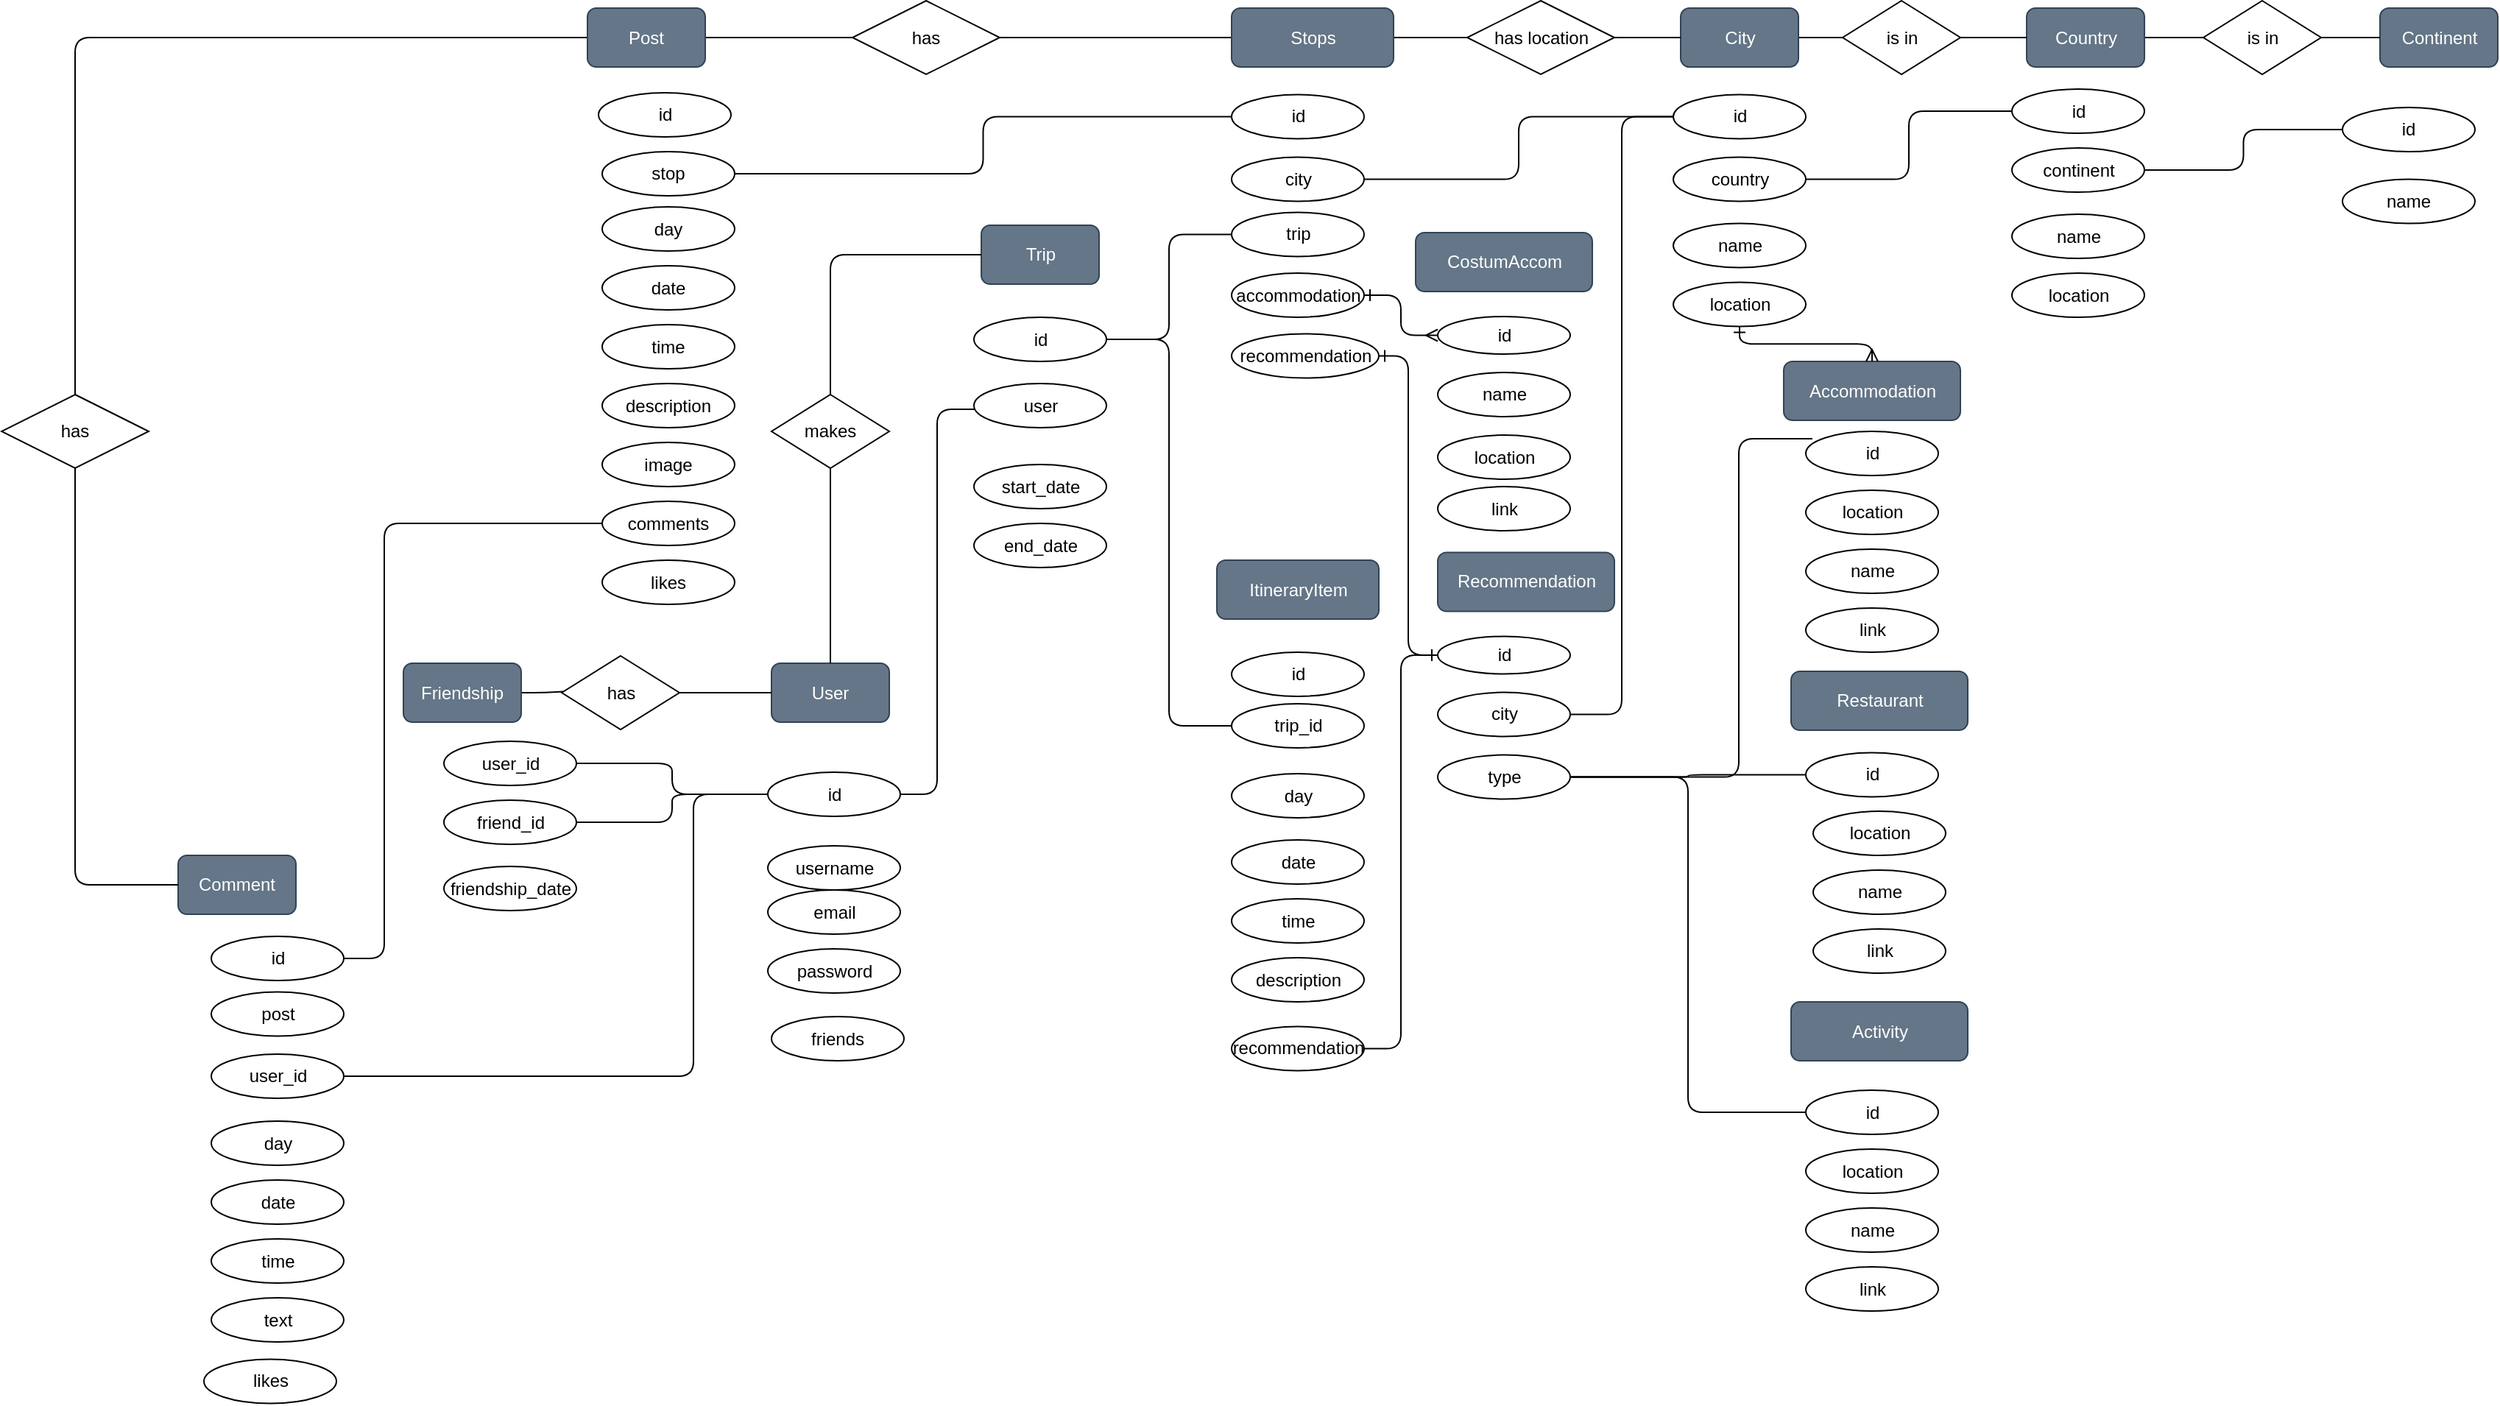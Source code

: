 <mxfile>
    <diagram id="AouEF7EEiCzvJQMSAC_2" name="rel">
        <mxGraphModel dx="1998" dy="885" grid="1" gridSize="10" guides="1" tooltips="1" connect="1" arrows="1" fold="1" page="1" pageScale="1" pageWidth="850" pageHeight="1100" math="0" shadow="0">
            <root>
                <mxCell id="0"/>
                <mxCell id="1" parent="0"/>
                <mxCell id="qE0WKJXJSlHzk5M3Jkas-3" value="Trip" style="rounded=1;whiteSpace=wrap;html=1;fillColor=#647687;strokeColor=#314354;fontColor=#ffffff;" vertex="1" parent="1">
                    <mxGeometry x="-184.5" y="195" width="80" height="40" as="geometry"/>
                </mxCell>
                <mxCell id="qE0WKJXJSlHzk5M3Jkas-189" style="edgeStyle=orthogonalEdgeStyle;html=1;exitX=1;exitY=0.5;exitDx=0;exitDy=0;entryX=0;entryY=0.5;entryDx=0;entryDy=0;startArrow=none;startFill=0;endArrow=none;endFill=0;" edge="1" parent="1" source="qE0WKJXJSlHzk5M3Jkas-4" target="qE0WKJXJSlHzk5M3Jkas-154">
                    <mxGeometry relative="1" as="geometry"/>
                </mxCell>
                <mxCell id="qE0WKJXJSlHzk5M3Jkas-4" value="City" style="rounded=1;whiteSpace=wrap;html=1;fillColor=#647687;fontColor=#ffffff;strokeColor=#314354;" vertex="1" parent="1">
                    <mxGeometry x="290.5" y="47.5" width="80" height="40" as="geometry"/>
                </mxCell>
                <mxCell id="qE0WKJXJSlHzk5M3Jkas-175" style="edgeStyle=orthogonalEdgeStyle;html=1;exitX=1;exitY=0.5;exitDx=0;exitDy=0;entryX=0;entryY=0.5;entryDx=0;entryDy=0;startArrow=none;startFill=0;endArrow=none;endFill=0;" edge="1" parent="1" source="qE0WKJXJSlHzk5M3Jkas-5" target="qE0WKJXJSlHzk5M3Jkas-117">
                    <mxGeometry relative="1" as="geometry"/>
                </mxCell>
                <mxCell id="qE0WKJXJSlHzk5M3Jkas-184" style="edgeStyle=orthogonalEdgeStyle;html=1;exitX=0;exitY=0.5;exitDx=0;exitDy=0;entryX=0.5;entryY=0;entryDx=0;entryDy=0;startArrow=none;startFill=0;endArrow=none;endFill=0;" edge="1" parent="1" source="qE0WKJXJSlHzk5M3Jkas-5" target="qE0WKJXJSlHzk5M3Jkas-119">
                    <mxGeometry relative="1" as="geometry"/>
                </mxCell>
                <mxCell id="qE0WKJXJSlHzk5M3Jkas-5" value="Post" style="rounded=1;whiteSpace=wrap;html=1;fillColor=#647687;fontColor=#ffffff;strokeColor=#314354;" vertex="1" parent="1">
                    <mxGeometry x="-452" y="47.5" width="80" height="40" as="geometry"/>
                </mxCell>
                <mxCell id="qE0WKJXJSlHzk5M3Jkas-6" value="Accommodation" style="rounded=1;whiteSpace=wrap;html=1;fillColor=#647687;fontColor=#ffffff;strokeColor=#314354;" vertex="1" parent="1">
                    <mxGeometry x="360.5" y="287.5" width="120" height="40" as="geometry"/>
                </mxCell>
                <mxCell id="qE0WKJXJSlHzk5M3Jkas-7" value="Continent" style="rounded=1;whiteSpace=wrap;html=1;fillColor=#647687;fontColor=#ffffff;strokeColor=#314354;" vertex="1" parent="1">
                    <mxGeometry x="765.5" y="47.5" width="80" height="40" as="geometry"/>
                </mxCell>
                <mxCell id="qE0WKJXJSlHzk5M3Jkas-191" value="" style="edgeStyle=orthogonalEdgeStyle;html=1;startArrow=none;startFill=0;endArrow=none;endFill=0;" edge="1" parent="1" source="qE0WKJXJSlHzk5M3Jkas-9" target="qE0WKJXJSlHzk5M3Jkas-155">
                    <mxGeometry relative="1" as="geometry"/>
                </mxCell>
                <mxCell id="qE0WKJXJSlHzk5M3Jkas-9" value="Country" style="rounded=1;whiteSpace=wrap;html=1;fillColor=#647687;fontColor=#ffffff;strokeColor=#314354;" vertex="1" parent="1">
                    <mxGeometry x="525.5" y="47.5" width="80" height="40" as="geometry"/>
                </mxCell>
                <mxCell id="qE0WKJXJSlHzk5M3Jkas-11" value="Recommendation" style="rounded=1;whiteSpace=wrap;html=1;fillColor=#647687;fontColor=#ffffff;strokeColor=#314354;" vertex="1" parent="1">
                    <mxGeometry x="125.5" y="417.25" width="120" height="40" as="geometry"/>
                </mxCell>
                <mxCell id="qE0WKJXJSlHzk5M3Jkas-12" value="Activity" style="rounded=1;whiteSpace=wrap;html=1;fillColor=#647687;fontColor=#ffffff;strokeColor=#314354;" vertex="1" parent="1">
                    <mxGeometry x="365.5" y="722.5" width="120" height="40" as="geometry"/>
                </mxCell>
                <mxCell id="qE0WKJXJSlHzk5M3Jkas-13" value="Restaurant" style="rounded=1;whiteSpace=wrap;html=1;fillColor=#647687;fontColor=#ffffff;strokeColor=#314354;" vertex="1" parent="1">
                    <mxGeometry x="365.5" y="498" width="120" height="40" as="geometry"/>
                </mxCell>
                <mxCell id="qE0WKJXJSlHzk5M3Jkas-15" value="ItineraryItem" style="rounded=1;whiteSpace=wrap;html=1;fillColor=#647687;fontColor=#ffffff;strokeColor=#314354;" vertex="1" parent="1">
                    <mxGeometry x="-24.5" y="422.5" width="110" height="40" as="geometry"/>
                </mxCell>
                <mxCell id="qE0WKJXJSlHzk5M3Jkas-17" value="User" style="rounded=1;whiteSpace=wrap;html=1;fillColor=#647687;fontColor=#ffffff;strokeColor=#314354;" vertex="1" parent="1">
                    <mxGeometry x="-327" y="492.5" width="80" height="40" as="geometry"/>
                </mxCell>
                <mxCell id="qE0WKJXJSlHzk5M3Jkas-170" style="edgeStyle=orthogonalEdgeStyle;html=1;exitX=0.5;exitY=0;exitDx=0;exitDy=0;entryX=0;entryY=0.5;entryDx=0;entryDy=0;startArrow=none;startFill=0;endArrow=none;endFill=0;" edge="1" parent="1" source="qE0WKJXJSlHzk5M3Jkas-18" target="qE0WKJXJSlHzk5M3Jkas-3">
                    <mxGeometry relative="1" as="geometry"/>
                </mxCell>
                <mxCell id="qE0WKJXJSlHzk5M3Jkas-171" style="edgeStyle=orthogonalEdgeStyle;html=1;exitX=0.5;exitY=1;exitDx=0;exitDy=0;entryX=0.5;entryY=0;entryDx=0;entryDy=0;startArrow=none;startFill=0;endArrow=none;endFill=0;" edge="1" parent="1" source="qE0WKJXJSlHzk5M3Jkas-18" target="qE0WKJXJSlHzk5M3Jkas-17">
                    <mxGeometry relative="1" as="geometry"/>
                </mxCell>
                <mxCell id="qE0WKJXJSlHzk5M3Jkas-18" value="makes" style="rhombus;whiteSpace=wrap;html=1;" vertex="1" parent="1">
                    <mxGeometry x="-327" y="310" width="80" height="50" as="geometry"/>
                </mxCell>
                <mxCell id="qE0WKJXJSlHzk5M3Jkas-156" style="edgeStyle=orthogonalEdgeStyle;html=1;exitX=0;exitY=0.5;exitDx=0;exitDy=0;entryX=1;entryY=0.5;entryDx=0;entryDy=0;startArrow=none;startFill=0;endArrow=none;endFill=0;" edge="1" parent="1" source="qE0WKJXJSlHzk5M3Jkas-42" target="qE0WKJXJSlHzk5M3Jkas-138">
                    <mxGeometry relative="1" as="geometry">
                        <mxPoint x="-407" y="554" as="targetPoint"/>
                    </mxGeometry>
                </mxCell>
                <mxCell id="qE0WKJXJSlHzk5M3Jkas-42" value="id" style="ellipse;whiteSpace=wrap;html=1;" vertex="1" parent="1">
                    <mxGeometry x="-329.5" y="566.5" width="90" height="30" as="geometry"/>
                </mxCell>
                <mxCell id="qE0WKJXJSlHzk5M3Jkas-43" value="trip" style="ellipse;whiteSpace=wrap;html=1;" vertex="1" parent="1">
                    <mxGeometry x="-14.5" y="186.25" width="90" height="30" as="geometry"/>
                </mxCell>
                <mxCell id="qE0WKJXJSlHzk5M3Jkas-168" style="edgeStyle=orthogonalEdgeStyle;html=1;exitX=0;exitY=0.5;exitDx=0;exitDy=0;entryX=1;entryY=0.5;entryDx=0;entryDy=0;startArrow=none;startFill=0;endArrow=none;endFill=0;" edge="1" parent="1" source="qE0WKJXJSlHzk5M3Jkas-47" target="qE0WKJXJSlHzk5M3Jkas-134">
                    <mxGeometry relative="1" as="geometry"/>
                </mxCell>
                <mxCell id="qE0WKJXJSlHzk5M3Jkas-47" value="id" style="ellipse;whiteSpace=wrap;html=1;" vertex="1" parent="1">
                    <mxGeometry x="285.5" y="106.25" width="90" height="30" as="geometry"/>
                </mxCell>
                <mxCell id="qE0WKJXJSlHzk5M3Jkas-48" value="trip_id" style="ellipse;whiteSpace=wrap;html=1;" vertex="1" parent="1">
                    <mxGeometry x="-14.5" y="520" width="90" height="30" as="geometry"/>
                </mxCell>
                <mxCell id="qE0WKJXJSlHzk5M3Jkas-167" style="edgeStyle=orthogonalEdgeStyle;html=1;exitX=0;exitY=0.5;exitDx=0;exitDy=0;entryX=1;entryY=0.5;entryDx=0;entryDy=0;startArrow=none;startFill=0;endArrow=none;endFill=0;" edge="1" parent="1" source="qE0WKJXJSlHzk5M3Jkas-50" target="qE0WKJXJSlHzk5M3Jkas-74">
                    <mxGeometry relative="1" as="geometry"/>
                </mxCell>
                <mxCell id="qE0WKJXJSlHzk5M3Jkas-50" value="id" style="ellipse;whiteSpace=wrap;html=1;" vertex="1" parent="1">
                    <mxGeometry x="125.5" y="474.25" width="90" height="25.5" as="geometry"/>
                </mxCell>
                <mxCell id="qE0WKJXJSlHzk5M3Jkas-54" value="username" style="ellipse;whiteSpace=wrap;html=1;" vertex="1" parent="1">
                    <mxGeometry x="-329.5" y="616.5" width="90" height="30" as="geometry"/>
                </mxCell>
                <mxCell id="qE0WKJXJSlHzk5M3Jkas-55" value="email" style="ellipse;whiteSpace=wrap;html=1;" vertex="1" parent="1">
                    <mxGeometry x="-329.5" y="646.5" width="90" height="30" as="geometry"/>
                </mxCell>
                <mxCell id="qE0WKJXJSlHzk5M3Jkas-56" value="password" style="ellipse;whiteSpace=wrap;html=1;" vertex="1" parent="1">
                    <mxGeometry x="-329.5" y="686.5" width="90" height="30" as="geometry"/>
                </mxCell>
                <mxCell id="qE0WKJXJSlHzk5M3Jkas-173" style="edgeStyle=orthogonalEdgeStyle;html=1;exitX=1;exitY=0.5;exitDx=0;exitDy=0;entryX=0;entryY=0.5;entryDx=0;entryDy=0;startArrow=none;startFill=0;endArrow=none;endFill=0;" edge="1" parent="1" source="qE0WKJXJSlHzk5M3Jkas-59" target="qE0WKJXJSlHzk5M3Jkas-43">
                    <mxGeometry relative="1" as="geometry"/>
                </mxCell>
                <mxCell id="qE0WKJXJSlHzk5M3Jkas-185" style="edgeStyle=orthogonalEdgeStyle;html=1;exitX=1;exitY=0.5;exitDx=0;exitDy=0;entryX=0;entryY=0.5;entryDx=0;entryDy=0;startArrow=none;startFill=0;endArrow=none;endFill=0;" edge="1" parent="1" source="qE0WKJXJSlHzk5M3Jkas-59" target="qE0WKJXJSlHzk5M3Jkas-48">
                    <mxGeometry relative="1" as="geometry"/>
                </mxCell>
                <mxCell id="qE0WKJXJSlHzk5M3Jkas-59" value="id" style="ellipse;whiteSpace=wrap;html=1;" vertex="1" parent="1">
                    <mxGeometry x="-189.5" y="257.5" width="90" height="30" as="geometry"/>
                </mxCell>
                <mxCell id="qE0WKJXJSlHzk5M3Jkas-172" style="edgeStyle=orthogonalEdgeStyle;html=1;exitX=0.083;exitY=0.583;exitDx=0;exitDy=0;entryX=1;entryY=0.5;entryDx=0;entryDy=0;startArrow=none;startFill=0;endArrow=none;endFill=0;exitPerimeter=0;" edge="1" parent="1" source="qE0WKJXJSlHzk5M3Jkas-60" target="qE0WKJXJSlHzk5M3Jkas-42">
                    <mxGeometry relative="1" as="geometry">
                        <mxPoint x="-212.0" y="581.5" as="targetPoint"/>
                    </mxGeometry>
                </mxCell>
                <mxCell id="qE0WKJXJSlHzk5M3Jkas-60" value="user" style="ellipse;whiteSpace=wrap;html=1;" vertex="1" parent="1">
                    <mxGeometry x="-189.5" y="302.5" width="90" height="30" as="geometry"/>
                </mxCell>
                <mxCell id="qE0WKJXJSlHzk5M3Jkas-63" value="date" style="ellipse;whiteSpace=wrap;html=1;" vertex="1" parent="1">
                    <mxGeometry x="-14.5" y="612.5" width="90" height="30" as="geometry"/>
                </mxCell>
                <mxCell id="qE0WKJXJSlHzk5M3Jkas-64" value="id" style="ellipse;whiteSpace=wrap;html=1;" vertex="1" parent="1">
                    <mxGeometry x="-14.5" y="485" width="90" height="30" as="geometry"/>
                </mxCell>
                <mxCell id="qE0WKJXJSlHzk5M3Jkas-65" value="day" style="ellipse;whiteSpace=wrap;html=1;" vertex="1" parent="1">
                    <mxGeometry x="-14.5" y="567.5" width="90" height="30" as="geometry"/>
                </mxCell>
                <mxCell id="qE0WKJXJSlHzk5M3Jkas-66" value="time" style="ellipse;whiteSpace=wrap;html=1;" vertex="1" parent="1">
                    <mxGeometry x="-14.5" y="652.5" width="90" height="30" as="geometry"/>
                </mxCell>
                <mxCell id="qE0WKJXJSlHzk5M3Jkas-70" value="start_date" style="ellipse;whiteSpace=wrap;html=1;" vertex="1" parent="1">
                    <mxGeometry x="-189.5" y="357.5" width="90" height="30" as="geometry"/>
                </mxCell>
                <mxCell id="qE0WKJXJSlHzk5M3Jkas-71" value="end_date" style="ellipse;whiteSpace=wrap;html=1;" vertex="1" parent="1">
                    <mxGeometry x="-189.5" y="397.5" width="90" height="30" as="geometry"/>
                </mxCell>
                <mxCell id="qE0WKJXJSlHzk5M3Jkas-73" value="description" style="ellipse;whiteSpace=wrap;html=1;" vertex="1" parent="1">
                    <mxGeometry x="-14.5" y="692.5" width="90" height="30" as="geometry"/>
                </mxCell>
                <mxCell id="qE0WKJXJSlHzk5M3Jkas-74" value="recommendation" style="ellipse;whiteSpace=wrap;html=1;" vertex="1" parent="1">
                    <mxGeometry x="-14.5" y="739.25" width="90" height="30" as="geometry"/>
                </mxCell>
                <mxCell id="qE0WKJXJSlHzk5M3Jkas-187" style="edgeStyle=orthogonalEdgeStyle;html=1;exitX=1;exitY=0.5;exitDx=0;exitDy=0;entryX=0;entryY=0.5;entryDx=0;entryDy=0;startArrow=none;startFill=0;endArrow=none;endFill=0;" edge="1" parent="1" source="qE0WKJXJSlHzk5M3Jkas-76" target="qE0WKJXJSlHzk5M3Jkas-118">
                    <mxGeometry relative="1" as="geometry"/>
                </mxCell>
                <mxCell id="DPfDxlEoP37-d6R4IsyM-1" style="edgeStyle=orthogonalEdgeStyle;html=1;exitX=0;exitY=0.5;exitDx=0;exitDy=0;entryX=1;entryY=0.5;entryDx=0;entryDy=0;startArrow=none;startFill=0;endArrow=none;endFill=0;" edge="1" parent="1" source="qE0WKJXJSlHzk5M3Jkas-76" target="qE0WKJXJSlHzk5M3Jkas-117">
                    <mxGeometry relative="1" as="geometry"/>
                </mxCell>
                <mxCell id="qE0WKJXJSlHzk5M3Jkas-76" value="Stops" style="rounded=1;whiteSpace=wrap;html=1;fillColor=#647687;fontColor=#ffffff;strokeColor=#314354;" vertex="1" parent="1">
                    <mxGeometry x="-14.5" y="47.5" width="110" height="40" as="geometry"/>
                </mxCell>
                <mxCell id="qE0WKJXJSlHzk5M3Jkas-145" style="edgeStyle=orthogonalEdgeStyle;html=1;exitX=1;exitY=0.5;exitDx=0;exitDy=0;startArrow=none;startFill=0;endArrow=none;endFill=0;entryX=0;entryY=0.5;entryDx=0;entryDy=0;" edge="1" parent="1" source="qE0WKJXJSlHzk5M3Jkas-77" target="qE0WKJXJSlHzk5M3Jkas-47">
                    <mxGeometry relative="1" as="geometry">
                        <mxPoint x="253" y="125" as="targetPoint"/>
                    </mxGeometry>
                </mxCell>
                <mxCell id="qE0WKJXJSlHzk5M3Jkas-77" value="city" style="ellipse;whiteSpace=wrap;html=1;" vertex="1" parent="1">
                    <mxGeometry x="-14.5" y="148.75" width="90" height="30" as="geometry"/>
                </mxCell>
                <mxCell id="qE0WKJXJSlHzk5M3Jkas-163" style="edgeStyle=orthogonalEdgeStyle;html=1;exitX=1;exitY=0.5;exitDx=0;exitDy=0;startArrow=none;startFill=0;endArrow=none;endFill=0;" edge="1" parent="1" source="qE0WKJXJSlHzk5M3Jkas-81">
                    <mxGeometry relative="1" as="geometry">
                        <mxPoint x="380" y="340" as="targetPoint"/>
                        <Array as="points">
                            <mxPoint x="330" y="570"/>
                            <mxPoint x="330" y="340"/>
                        </Array>
                    </mxGeometry>
                </mxCell>
                <mxCell id="qE0WKJXJSlHzk5M3Jkas-81" value="type" style="ellipse;whiteSpace=wrap;html=1;" vertex="1" parent="1">
                    <mxGeometry x="125.5" y="554.75" width="90" height="30" as="geometry"/>
                </mxCell>
                <mxCell id="qE0WKJXJSlHzk5M3Jkas-165" style="edgeStyle=orthogonalEdgeStyle;html=1;exitX=0;exitY=0.5;exitDx=0;exitDy=0;entryX=1;entryY=0.5;entryDx=0;entryDy=0;startArrow=none;startFill=0;endArrow=none;endFill=0;" edge="1" parent="1" source="qE0WKJXJSlHzk5M3Jkas-82" target="qE0WKJXJSlHzk5M3Jkas-81">
                    <mxGeometry relative="1" as="geometry"/>
                </mxCell>
                <mxCell id="qE0WKJXJSlHzk5M3Jkas-82" value="id" style="ellipse;whiteSpace=wrap;html=1;" vertex="1" parent="1">
                    <mxGeometry x="375.5" y="553.25" width="90" height="30" as="geometry"/>
                </mxCell>
                <mxCell id="qE0WKJXJSlHzk5M3Jkas-166" style="edgeStyle=orthogonalEdgeStyle;html=1;exitX=0;exitY=0.5;exitDx=0;exitDy=0;entryX=1;entryY=0.5;entryDx=0;entryDy=0;startArrow=none;startFill=0;endArrow=none;endFill=0;" edge="1" parent="1" source="qE0WKJXJSlHzk5M3Jkas-83" target="qE0WKJXJSlHzk5M3Jkas-81">
                    <mxGeometry relative="1" as="geometry"/>
                </mxCell>
                <mxCell id="qE0WKJXJSlHzk5M3Jkas-83" value="id" style="ellipse;whiteSpace=wrap;html=1;" vertex="1" parent="1">
                    <mxGeometry x="375.5" y="782.5" width="90" height="30" as="geometry"/>
                </mxCell>
                <mxCell id="qE0WKJXJSlHzk5M3Jkas-161" style="edgeStyle=orthogonalEdgeStyle;html=1;exitX=1;exitY=0.5;exitDx=0;exitDy=0;entryX=0;entryY=0.5;entryDx=0;entryDy=0;startArrow=none;startFill=0;endArrow=none;endFill=0;" edge="1" parent="1" source="qE0WKJXJSlHzk5M3Jkas-85" target="qE0WKJXJSlHzk5M3Jkas-120">
                    <mxGeometry relative="1" as="geometry"/>
                </mxCell>
                <mxCell id="qE0WKJXJSlHzk5M3Jkas-85" value="country" style="ellipse;whiteSpace=wrap;html=1;" vertex="1" parent="1">
                    <mxGeometry x="285.5" y="148.75" width="90" height="30" as="geometry"/>
                </mxCell>
                <mxCell id="qE0WKJXJSlHzk5M3Jkas-87" value="location" style="ellipse;whiteSpace=wrap;html=1;" vertex="1" parent="1">
                    <mxGeometry x="375.5" y="822.5" width="90" height="30" as="geometry"/>
                </mxCell>
                <mxCell id="qE0WKJXJSlHzk5M3Jkas-88" value="location" style="ellipse;whiteSpace=wrap;html=1;" vertex="1" parent="1">
                    <mxGeometry x="380.5" y="593" width="90" height="30" as="geometry"/>
                </mxCell>
                <mxCell id="qE0WKJXJSlHzk5M3Jkas-89" value="name" style="ellipse;whiteSpace=wrap;html=1;" vertex="1" parent="1">
                    <mxGeometry x="375.5" y="862.5" width="90" height="30" as="geometry"/>
                </mxCell>
                <mxCell id="qE0WKJXJSlHzk5M3Jkas-90" value="link" style="ellipse;whiteSpace=wrap;html=1;" vertex="1" parent="1">
                    <mxGeometry x="375.5" y="902.5" width="90" height="30" as="geometry"/>
                </mxCell>
                <mxCell id="qE0WKJXJSlHzk5M3Jkas-91" value="name" style="ellipse;whiteSpace=wrap;html=1;" vertex="1" parent="1">
                    <mxGeometry x="380.5" y="633" width="90" height="30" as="geometry"/>
                </mxCell>
                <mxCell id="qE0WKJXJSlHzk5M3Jkas-92" value="link" style="ellipse;whiteSpace=wrap;html=1;" vertex="1" parent="1">
                    <mxGeometry x="380.5" y="673" width="90" height="30" as="geometry"/>
                </mxCell>
                <mxCell id="qE0WKJXJSlHzk5M3Jkas-93" value="name" style="ellipse;whiteSpace=wrap;html=1;" vertex="1" parent="1">
                    <mxGeometry x="285.5" y="193.75" width="90" height="30" as="geometry"/>
                </mxCell>
                <mxCell id="mfZpgEICKgbTguonLtNj-6" value="" style="edgeStyle=orthogonalEdgeStyle;html=1;startArrow=ERone;startFill=0;endArrow=ERmany;endFill=0;" edge="1" parent="1" source="qE0WKJXJSlHzk5M3Jkas-94" target="qE0WKJXJSlHzk5M3Jkas-6">
                    <mxGeometry relative="1" as="geometry"/>
                </mxCell>
                <mxCell id="qE0WKJXJSlHzk5M3Jkas-94" value="location" style="ellipse;whiteSpace=wrap;html=1;" vertex="1" parent="1">
                    <mxGeometry x="285.5" y="233.75" width="90" height="30" as="geometry"/>
                </mxCell>
                <mxCell id="qE0WKJXJSlHzk5M3Jkas-95" value="date" style="ellipse;whiteSpace=wrap;html=1;" vertex="1" parent="1">
                    <mxGeometry x="-442" y="222.5" width="90" height="30" as="geometry"/>
                </mxCell>
                <mxCell id="qE0WKJXJSlHzk5M3Jkas-96" value="id" style="ellipse;whiteSpace=wrap;html=1;" vertex="1" parent="1">
                    <mxGeometry x="-444.5" y="105" width="90" height="30" as="geometry"/>
                </mxCell>
                <mxCell id="qE0WKJXJSlHzk5M3Jkas-97" value="day" style="ellipse;whiteSpace=wrap;html=1;" vertex="1" parent="1">
                    <mxGeometry x="-442" y="182.5" width="90" height="30" as="geometry"/>
                </mxCell>
                <mxCell id="qE0WKJXJSlHzk5M3Jkas-98" value="time" style="ellipse;whiteSpace=wrap;html=1;" vertex="1" parent="1">
                    <mxGeometry x="-442" y="262.5" width="90" height="30" as="geometry"/>
                </mxCell>
                <mxCell id="qE0WKJXJSlHzk5M3Jkas-99" value="description" style="ellipse;whiteSpace=wrap;html=1;" vertex="1" parent="1">
                    <mxGeometry x="-442" y="302.5" width="90" height="30" as="geometry"/>
                </mxCell>
                <mxCell id="qE0WKJXJSlHzk5M3Jkas-100" value="image" style="ellipse;whiteSpace=wrap;html=1;" vertex="1" parent="1">
                    <mxGeometry x="-442" y="342.5" width="90" height="30" as="geometry"/>
                </mxCell>
                <mxCell id="BEFTpQjeLUACiQDmyqnZ-2" style="edgeStyle=orthogonalEdgeStyle;html=1;exitX=0;exitY=0.5;exitDx=0;exitDy=0;entryX=1;entryY=0.5;entryDx=0;entryDy=0;startArrow=none;startFill=0;endArrow=none;endFill=0;" edge="1" parent="1" source="qE0WKJXJSlHzk5M3Jkas-101" target="qE0WKJXJSlHzk5M3Jkas-103">
                    <mxGeometry relative="1" as="geometry">
                        <Array as="points">
                            <mxPoint x="-590" y="398"/>
                            <mxPoint x="-590" y="693"/>
                        </Array>
                    </mxGeometry>
                </mxCell>
                <mxCell id="qE0WKJXJSlHzk5M3Jkas-101" value="comments" style="ellipse;whiteSpace=wrap;html=1;" vertex="1" parent="1">
                    <mxGeometry x="-442" y="382.5" width="90" height="30" as="geometry"/>
                </mxCell>
                <mxCell id="qE0WKJXJSlHzk5M3Jkas-102" value="date" style="ellipse;whiteSpace=wrap;html=1;" vertex="1" parent="1">
                    <mxGeometry x="-707.5" y="843.5" width="90" height="30" as="geometry"/>
                </mxCell>
                <mxCell id="qE0WKJXJSlHzk5M3Jkas-103" value="id" style="ellipse;whiteSpace=wrap;html=1;" vertex="1" parent="1">
                    <mxGeometry x="-707.5" y="678" width="90" height="30" as="geometry"/>
                </mxCell>
                <mxCell id="qE0WKJXJSlHzk5M3Jkas-104" value="day" style="ellipse;whiteSpace=wrap;html=1;" vertex="1" parent="1">
                    <mxGeometry x="-707.5" y="803.5" width="90" height="30" as="geometry"/>
                </mxCell>
                <mxCell id="qE0WKJXJSlHzk5M3Jkas-105" value="time" style="ellipse;whiteSpace=wrap;html=1;" vertex="1" parent="1">
                    <mxGeometry x="-707.5" y="883.5" width="90" height="30" as="geometry"/>
                </mxCell>
                <mxCell id="qE0WKJXJSlHzk5M3Jkas-106" value="text" style="ellipse;whiteSpace=wrap;html=1;" vertex="1" parent="1">
                    <mxGeometry x="-707.5" y="923.5" width="90" height="30" as="geometry"/>
                </mxCell>
                <mxCell id="qE0WKJXJSlHzk5M3Jkas-108" value="Comment" style="rounded=1;whiteSpace=wrap;html=1;fillColor=#647687;fontColor=#ffffff;strokeColor=#314354;" vertex="1" parent="1">
                    <mxGeometry x="-730" y="623" width="80" height="40" as="geometry"/>
                </mxCell>
                <mxCell id="qE0WKJXJSlHzk5M3Jkas-109" value="likes" style="ellipse;whiteSpace=wrap;html=1;" vertex="1" parent="1">
                    <mxGeometry x="-442" y="422.5" width="90" height="30" as="geometry"/>
                </mxCell>
                <mxCell id="qE0WKJXJSlHzk5M3Jkas-180" style="edgeStyle=orthogonalEdgeStyle;html=1;exitX=0;exitY=0.5;exitDx=0;exitDy=0;entryX=1;entryY=0.5;entryDx=0;entryDy=0;startArrow=none;startFill=0;endArrow=none;endFill=0;" edge="1" parent="1" source="qE0WKJXJSlHzk5M3Jkas-111" target="qE0WKJXJSlHzk5M3Jkas-169">
                    <mxGeometry relative="1" as="geometry"/>
                </mxCell>
                <mxCell id="qE0WKJXJSlHzk5M3Jkas-111" value="id" style="ellipse;whiteSpace=wrap;html=1;" vertex="1" parent="1">
                    <mxGeometry x="-14.5" y="106.25" width="90" height="30" as="geometry"/>
                </mxCell>
                <mxCell id="qE0WKJXJSlHzk5M3Jkas-113" value="likes" style="ellipse;whiteSpace=wrap;html=1;" vertex="1" parent="1">
                    <mxGeometry x="-712.5" y="965.25" width="90" height="30" as="geometry"/>
                </mxCell>
                <mxCell id="qE0WKJXJSlHzk5M3Jkas-117" value="has" style="rhombus;whiteSpace=wrap;html=1;" vertex="1" parent="1">
                    <mxGeometry x="-272" y="42.5" width="100" height="50" as="geometry"/>
                </mxCell>
                <mxCell id="qE0WKJXJSlHzk5M3Jkas-188" style="edgeStyle=orthogonalEdgeStyle;html=1;exitX=1;exitY=0.5;exitDx=0;exitDy=0;entryX=0;entryY=0.5;entryDx=0;entryDy=0;startArrow=none;startFill=0;endArrow=none;endFill=0;" edge="1" parent="1" source="qE0WKJXJSlHzk5M3Jkas-118" target="qE0WKJXJSlHzk5M3Jkas-4">
                    <mxGeometry relative="1" as="geometry"/>
                </mxCell>
                <mxCell id="qE0WKJXJSlHzk5M3Jkas-118" value="has location" style="rhombus;whiteSpace=wrap;html=1;" vertex="1" parent="1">
                    <mxGeometry x="145.5" y="42.5" width="100" height="50" as="geometry"/>
                </mxCell>
                <mxCell id="qE0WKJXJSlHzk5M3Jkas-177" style="edgeStyle=orthogonalEdgeStyle;html=1;exitX=0.5;exitY=1;exitDx=0;exitDy=0;entryX=0;entryY=0.5;entryDx=0;entryDy=0;startArrow=none;startFill=0;endArrow=none;endFill=0;" edge="1" parent="1" source="qE0WKJXJSlHzk5M3Jkas-119" target="qE0WKJXJSlHzk5M3Jkas-108">
                    <mxGeometry relative="1" as="geometry"/>
                </mxCell>
                <mxCell id="qE0WKJXJSlHzk5M3Jkas-119" value="has" style="rhombus;whiteSpace=wrap;html=1;" vertex="1" parent="1">
                    <mxGeometry x="-850" y="310" width="100" height="50" as="geometry"/>
                </mxCell>
                <mxCell id="qE0WKJXJSlHzk5M3Jkas-120" value="id" style="ellipse;whiteSpace=wrap;html=1;" vertex="1" parent="1">
                    <mxGeometry x="515.5" y="102.5" width="90" height="30" as="geometry"/>
                </mxCell>
                <mxCell id="qE0WKJXJSlHzk5M3Jkas-162" style="edgeStyle=orthogonalEdgeStyle;html=1;exitX=1;exitY=0.5;exitDx=0;exitDy=0;entryX=0;entryY=0.5;entryDx=0;entryDy=0;startArrow=none;startFill=0;endArrow=none;endFill=0;" edge="1" parent="1" source="qE0WKJXJSlHzk5M3Jkas-121" target="qE0WKJXJSlHzk5M3Jkas-124">
                    <mxGeometry relative="1" as="geometry"/>
                </mxCell>
                <mxCell id="qE0WKJXJSlHzk5M3Jkas-121" value="continent" style="ellipse;whiteSpace=wrap;html=1;" vertex="1" parent="1">
                    <mxGeometry x="515.5" y="142.5" width="90" height="30" as="geometry"/>
                </mxCell>
                <mxCell id="qE0WKJXJSlHzk5M3Jkas-122" value="name" style="ellipse;whiteSpace=wrap;html=1;" vertex="1" parent="1">
                    <mxGeometry x="515.5" y="187.5" width="90" height="30" as="geometry"/>
                </mxCell>
                <mxCell id="qE0WKJXJSlHzk5M3Jkas-123" value="location" style="ellipse;whiteSpace=wrap;html=1;" vertex="1" parent="1">
                    <mxGeometry x="515.5" y="227.5" width="90" height="30" as="geometry"/>
                </mxCell>
                <mxCell id="qE0WKJXJSlHzk5M3Jkas-124" value="id" style="ellipse;whiteSpace=wrap;html=1;" vertex="1" parent="1">
                    <mxGeometry x="740" y="115" width="90" height="30" as="geometry"/>
                </mxCell>
                <mxCell id="qE0WKJXJSlHzk5M3Jkas-126" value="name" style="ellipse;whiteSpace=wrap;html=1;" vertex="1" parent="1">
                    <mxGeometry x="740" y="163.75" width="90" height="30" as="geometry"/>
                </mxCell>
                <mxCell id="qE0WKJXJSlHzk5M3Jkas-130" value="id" style="ellipse;whiteSpace=wrap;html=1;" vertex="1" parent="1">
                    <mxGeometry x="375.5" y="335" width="90" height="30" as="geometry"/>
                </mxCell>
                <mxCell id="qE0WKJXJSlHzk5M3Jkas-131" value="location" style="ellipse;whiteSpace=wrap;html=1;" vertex="1" parent="1">
                    <mxGeometry x="375.5" y="375" width="90" height="30" as="geometry"/>
                </mxCell>
                <mxCell id="qE0WKJXJSlHzk5M3Jkas-132" value="name" style="ellipse;whiteSpace=wrap;html=1;" vertex="1" parent="1">
                    <mxGeometry x="375.5" y="415" width="90" height="30" as="geometry"/>
                </mxCell>
                <mxCell id="qE0WKJXJSlHzk5M3Jkas-133" value="link" style="ellipse;whiteSpace=wrap;html=1;" vertex="1" parent="1">
                    <mxGeometry x="375.5" y="455" width="90" height="30" as="geometry"/>
                </mxCell>
                <mxCell id="qE0WKJXJSlHzk5M3Jkas-134" value="city" style="ellipse;whiteSpace=wrap;html=1;" vertex="1" parent="1">
                    <mxGeometry x="125.5" y="512.25" width="90" height="30" as="geometry"/>
                </mxCell>
                <mxCell id="qE0WKJXJSlHzk5M3Jkas-136" value="friends" style="ellipse;whiteSpace=wrap;html=1;" vertex="1" parent="1">
                    <mxGeometry x="-327" y="732.5" width="90" height="30" as="geometry"/>
                </mxCell>
                <mxCell id="qE0WKJXJSlHzk5M3Jkas-147" style="edgeStyle=orthogonalEdgeStyle;html=1;exitX=1;exitY=0.5;exitDx=0;exitDy=0;entryX=0;entryY=0.5;entryDx=0;entryDy=0;startArrow=none;startFill=0;endArrow=none;endFill=0;" edge="1" parent="1" source="qE0WKJXJSlHzk5M3Jkas-137">
                    <mxGeometry relative="1" as="geometry">
                        <mxPoint x="-464.5" y="511.5" as="targetPoint"/>
                    </mxGeometry>
                </mxCell>
                <mxCell id="qE0WKJXJSlHzk5M3Jkas-137" value="Friendship" style="rounded=1;whiteSpace=wrap;html=1;fillColor=#647687;fontColor=#ffffff;strokeColor=#314354;" vertex="1" parent="1">
                    <mxGeometry x="-577" y="492.5" width="80" height="40" as="geometry"/>
                </mxCell>
                <mxCell id="qE0WKJXJSlHzk5M3Jkas-138" value="user_id" style="ellipse;whiteSpace=wrap;html=1;" vertex="1" parent="1">
                    <mxGeometry x="-549.5" y="545.5" width="90" height="30" as="geometry"/>
                </mxCell>
                <mxCell id="qE0WKJXJSlHzk5M3Jkas-179" style="edgeStyle=orthogonalEdgeStyle;html=1;exitX=1;exitY=0.5;exitDx=0;exitDy=0;entryX=0;entryY=0.5;entryDx=0;entryDy=0;startArrow=none;startFill=0;endArrow=none;endFill=0;" edge="1" parent="1" source="qE0WKJXJSlHzk5M3Jkas-140" target="qE0WKJXJSlHzk5M3Jkas-42">
                    <mxGeometry relative="1" as="geometry"/>
                </mxCell>
                <mxCell id="qE0WKJXJSlHzk5M3Jkas-140" value="friend_id" style="ellipse;whiteSpace=wrap;html=1;" vertex="1" parent="1">
                    <mxGeometry x="-549.5" y="585.5" width="90" height="30" as="geometry"/>
                </mxCell>
                <mxCell id="qE0WKJXJSlHzk5M3Jkas-142" value="friendship_date" style="ellipse;whiteSpace=wrap;html=1;" vertex="1" parent="1">
                    <mxGeometry x="-549.5" y="630.5" width="90" height="30" as="geometry"/>
                </mxCell>
                <mxCell id="qE0WKJXJSlHzk5M3Jkas-197" style="edgeStyle=orthogonalEdgeStyle;html=1;exitX=1;exitY=0.5;exitDx=0;exitDy=0;entryX=0;entryY=0.5;entryDx=0;entryDy=0;startArrow=none;startFill=0;endArrow=none;endFill=0;" edge="1" parent="1" source="qE0WKJXJSlHzk5M3Jkas-143" target="qE0WKJXJSlHzk5M3Jkas-17">
                    <mxGeometry relative="1" as="geometry"/>
                </mxCell>
                <mxCell id="qE0WKJXJSlHzk5M3Jkas-143" value="has" style="rhombus;whiteSpace=wrap;html=1;" vertex="1" parent="1">
                    <mxGeometry x="-469.5" y="487.5" width="80" height="50" as="geometry"/>
                </mxCell>
                <mxCell id="BEFTpQjeLUACiQDmyqnZ-1" style="edgeStyle=orthogonalEdgeStyle;html=1;exitX=1;exitY=0.5;exitDx=0;exitDy=0;entryX=0;entryY=0.5;entryDx=0;entryDy=0;startArrow=none;startFill=0;endArrow=none;endFill=0;" edge="1" parent="1" source="qE0WKJXJSlHzk5M3Jkas-144" target="qE0WKJXJSlHzk5M3Jkas-42">
                    <mxGeometry relative="1" as="geometry">
                        <Array as="points">
                            <mxPoint x="-380" y="773"/>
                            <mxPoint x="-380" y="582"/>
                        </Array>
                    </mxGeometry>
                </mxCell>
                <mxCell id="qE0WKJXJSlHzk5M3Jkas-144" value="user_id" style="ellipse;whiteSpace=wrap;html=1;" vertex="1" parent="1">
                    <mxGeometry x="-707.5" y="758" width="90" height="30" as="geometry"/>
                </mxCell>
                <mxCell id="qE0WKJXJSlHzk5M3Jkas-190" value="" style="edgeStyle=orthogonalEdgeStyle;html=1;startArrow=none;startFill=0;endArrow=none;endFill=0;" edge="1" parent="1" source="qE0WKJXJSlHzk5M3Jkas-154" target="qE0WKJXJSlHzk5M3Jkas-9">
                    <mxGeometry relative="1" as="geometry"/>
                </mxCell>
                <mxCell id="qE0WKJXJSlHzk5M3Jkas-154" value="is in" style="rhombus;whiteSpace=wrap;html=1;" vertex="1" parent="1">
                    <mxGeometry x="400.5" y="42.5" width="80" height="50" as="geometry"/>
                </mxCell>
                <mxCell id="qE0WKJXJSlHzk5M3Jkas-192" value="" style="edgeStyle=orthogonalEdgeStyle;html=1;startArrow=none;startFill=0;endArrow=none;endFill=0;" edge="1" parent="1" source="qE0WKJXJSlHzk5M3Jkas-155" target="qE0WKJXJSlHzk5M3Jkas-7">
                    <mxGeometry relative="1" as="geometry"/>
                </mxCell>
                <mxCell id="qE0WKJXJSlHzk5M3Jkas-155" value="is in" style="rhombus;whiteSpace=wrap;html=1;" vertex="1" parent="1">
                    <mxGeometry x="645.5" y="42.5" width="80" height="50" as="geometry"/>
                </mxCell>
                <mxCell id="qE0WKJXJSlHzk5M3Jkas-169" value="stop" style="ellipse;whiteSpace=wrap;html=1;" vertex="1" parent="1">
                    <mxGeometry x="-442" y="145" width="90" height="30" as="geometry"/>
                </mxCell>
                <mxCell id="7gKGgVt-wCmDqqd4ZTLD-1" style="edgeStyle=orthogonalEdgeStyle;html=1;exitX=1;exitY=0.5;exitDx=0;exitDy=0;entryX=0;entryY=0.5;entryDx=0;entryDy=0;startArrow=ERone;startFill=0;endArrow=ERone;endFill=0;" edge="1" parent="1" source="qE0WKJXJSlHzk5M3Jkas-193" target="qE0WKJXJSlHzk5M3Jkas-50">
                    <mxGeometry relative="1" as="geometry"/>
                </mxCell>
                <mxCell id="qE0WKJXJSlHzk5M3Jkas-193" value="recommendation" style="ellipse;whiteSpace=wrap;html=1;" vertex="1" parent="1">
                    <mxGeometry x="-14.5" y="268.75" width="100" height="30" as="geometry"/>
                </mxCell>
                <mxCell id="dR8OQqS2DcLk0PwpbHtC-1" value="post" style="ellipse;whiteSpace=wrap;html=1;" vertex="1" parent="1">
                    <mxGeometry x="-707.5" y="715.75" width="90" height="30" as="geometry"/>
                </mxCell>
                <mxCell id="mfZpgEICKgbTguonLtNj-7" style="edgeStyle=orthogonalEdgeStyle;html=1;exitX=1;exitY=0.5;exitDx=0;exitDy=0;entryX=0;entryY=0.5;entryDx=0;entryDy=0;startArrow=ERone;startFill=0;endArrow=ERmany;endFill=0;" edge="1" parent="1" source="dR8OQqS2DcLk0PwpbHtC-3" target="mfZpgEICKgbTguonLtNj-2">
                    <mxGeometry relative="1" as="geometry"/>
                </mxCell>
                <mxCell id="dR8OQqS2DcLk0PwpbHtC-3" value="accommodation" style="ellipse;whiteSpace=wrap;html=1;" vertex="1" parent="1">
                    <mxGeometry x="-14.5" y="227.5" width="90" height="30" as="geometry"/>
                </mxCell>
                <mxCell id="mfZpgEICKgbTguonLtNj-1" value="CostumAccom" style="rounded=1;whiteSpace=wrap;html=1;fillColor=#647687;fontColor=#ffffff;strokeColor=#314354;" vertex="1" parent="1">
                    <mxGeometry x="110.5" y="200" width="120" height="40" as="geometry"/>
                </mxCell>
                <mxCell id="mfZpgEICKgbTguonLtNj-2" value="id" style="ellipse;whiteSpace=wrap;html=1;" vertex="1" parent="1">
                    <mxGeometry x="125.5" y="257" width="90" height="25.5" as="geometry"/>
                </mxCell>
                <mxCell id="mfZpgEICKgbTguonLtNj-3" value="name" style="ellipse;whiteSpace=wrap;html=1;" vertex="1" parent="1">
                    <mxGeometry x="125.5" y="295" width="90" height="30" as="geometry"/>
                </mxCell>
                <mxCell id="mfZpgEICKgbTguonLtNj-4" value="location" style="ellipse;whiteSpace=wrap;html=1;" vertex="1" parent="1">
                    <mxGeometry x="125.5" y="337.5" width="90" height="30" as="geometry"/>
                </mxCell>
                <mxCell id="mfZpgEICKgbTguonLtNj-8" value="link" style="ellipse;whiteSpace=wrap;html=1;" vertex="1" parent="1">
                    <mxGeometry x="125.5" y="372.5" width="90" height="30" as="geometry"/>
                </mxCell>
            </root>
        </mxGraphModel>
    </diagram>
    <diagram id="QL9nuOerLaad2B5Ba0O0" name="uml">
        <mxGraphModel dx="933" dy="719" grid="1" gridSize="10" guides="1" tooltips="1" connect="1" arrows="1" fold="1" page="1" pageScale="1" pageWidth="850" pageHeight="1100" math="0" shadow="0">
            <root>
                <mxCell id="0"/>
                <mxCell id="1" parent="0"/>
                <mxCell id="2" value="user" style="swimlane;fontStyle=0;childLayout=stackLayout;horizontal=1;startSize=30;horizontalStack=0;resizeParent=1;resizeParentMax=0;resizeLast=0;collapsible=1;marginBottom=0;whiteSpace=wrap;html=1;fillColor=#60a917;fontColor=#ffffff;strokeColor=#2D7600;" parent="1" vertex="1">
                    <mxGeometry x="55" y="40" width="140" height="180" as="geometry"/>
                </mxCell>
                <mxCell id="3" value="id" style="text;strokeColor=none;fillColor=none;align=left;verticalAlign=middle;spacingLeft=4;spacingRight=4;overflow=hidden;points=[[0,0.5],[1,0.5]];portConstraint=eastwest;rotatable=0;whiteSpace=wrap;html=1;" parent="2" vertex="1">
                    <mxGeometry y="30" width="140" height="30" as="geometry"/>
                </mxCell>
                <mxCell id="ikKsOFVkQoC1-X4nZE8g-26" value="username" style="text;strokeColor=none;fillColor=none;align=left;verticalAlign=middle;spacingLeft=4;spacingRight=4;overflow=hidden;points=[[0,0.5],[1,0.5]];portConstraint=eastwest;rotatable=0;whiteSpace=wrap;html=1;" vertex="1" parent="2">
                    <mxGeometry y="60" width="140" height="30" as="geometry"/>
                </mxCell>
                <mxCell id="4" value="name" style="text;strokeColor=none;fillColor=none;align=left;verticalAlign=middle;spacingLeft=4;spacingRight=4;overflow=hidden;points=[[0,0.5],[1,0.5]];portConstraint=eastwest;rotatable=0;whiteSpace=wrap;html=1;" parent="2" vertex="1">
                    <mxGeometry y="90" width="140" height="30" as="geometry"/>
                </mxCell>
                <mxCell id="5" value="email" style="text;strokeColor=none;fillColor=none;align=left;verticalAlign=middle;spacingLeft=4;spacingRight=4;overflow=hidden;points=[[0,0.5],[1,0.5]];portConstraint=eastwest;rotatable=0;whiteSpace=wrap;html=1;" parent="2" vertex="1">
                    <mxGeometry y="120" width="140" height="30" as="geometry"/>
                </mxCell>
                <mxCell id="6" value="password" style="text;strokeColor=none;fillColor=none;align=left;verticalAlign=middle;spacingLeft=4;spacingRight=4;overflow=hidden;points=[[0,0.5],[1,0.5]];portConstraint=eastwest;rotatable=0;whiteSpace=wrap;html=1;" parent="2" vertex="1">
                    <mxGeometry y="150" width="140" height="30" as="geometry"/>
                </mxCell>
                <mxCell id="7" value="city" style="swimlane;fontStyle=0;childLayout=stackLayout;horizontal=1;startSize=30;horizontalStack=0;resizeParent=1;resizeParentMax=0;resizeLast=0;collapsible=1;marginBottom=0;whiteSpace=wrap;html=1;fillColor=#e3c800;fontColor=#000000;strokeColor=#B09500;" parent="1" vertex="1">
                    <mxGeometry x="65" y="480" width="140" height="150" as="geometry"/>
                </mxCell>
                <mxCell id="8" value="id" style="text;strokeColor=none;fillColor=none;align=left;verticalAlign=middle;spacingLeft=4;spacingRight=4;overflow=hidden;points=[[0,0.5],[1,0.5]];portConstraint=eastwest;rotatable=0;whiteSpace=wrap;html=1;" parent="7" vertex="1">
                    <mxGeometry y="30" width="140" height="30" as="geometry"/>
                </mxCell>
                <mxCell id="9" value="name" style="text;strokeColor=none;fillColor=none;align=left;verticalAlign=middle;spacingLeft=4;spacingRight=4;overflow=hidden;points=[[0,0.5],[1,0.5]];portConstraint=eastwest;rotatable=0;whiteSpace=wrap;html=1;" parent="7" vertex="1">
                    <mxGeometry y="60" width="140" height="30" as="geometry"/>
                </mxCell>
                <mxCell id="10" value="country_id" style="text;strokeColor=none;fillColor=none;align=left;verticalAlign=middle;spacingLeft=4;spacingRight=4;overflow=hidden;points=[[0,0.5],[1,0.5]];portConstraint=eastwest;rotatable=0;whiteSpace=wrap;html=1;" parent="7" vertex="1">
                    <mxGeometry y="90" width="140" height="30" as="geometry"/>
                </mxCell>
                <mxCell id="11" value="postal_code" style="text;strokeColor=none;fillColor=none;align=left;verticalAlign=middle;spacingLeft=4;spacingRight=4;overflow=hidden;points=[[0,0.5],[1,0.5]];portConstraint=eastwest;rotatable=0;whiteSpace=wrap;html=1;" parent="7" vertex="1">
                    <mxGeometry y="120" width="140" height="30" as="geometry"/>
                </mxCell>
                <mxCell id="12" value="country" style="swimlane;fontStyle=0;childLayout=stackLayout;horizontal=1;startSize=30;horizontalStack=0;resizeParent=1;resizeParentMax=0;resizeLast=0;collapsible=1;marginBottom=0;whiteSpace=wrap;html=1;fillColor=#e3c800;fontColor=#000000;strokeColor=#B09500;" parent="1" vertex="1">
                    <mxGeometry x="65" y="645" width="140" height="120" as="geometry"/>
                </mxCell>
                <mxCell id="13" value="id" style="text;strokeColor=none;fillColor=none;align=left;verticalAlign=middle;spacingLeft=4;spacingRight=4;overflow=hidden;points=[[0,0.5],[1,0.5]];portConstraint=eastwest;rotatable=0;whiteSpace=wrap;html=1;" parent="12" vertex="1">
                    <mxGeometry y="30" width="140" height="30" as="geometry"/>
                </mxCell>
                <mxCell id="14" value="name" style="text;strokeColor=none;fillColor=none;align=left;verticalAlign=middle;spacingLeft=4;spacingRight=4;overflow=hidden;points=[[0,0.5],[1,0.5]];portConstraint=eastwest;rotatable=0;whiteSpace=wrap;html=1;" parent="12" vertex="1">
                    <mxGeometry y="60" width="140" height="30" as="geometry"/>
                </mxCell>
                <mxCell id="15" value="continent_id" style="text;strokeColor=none;fillColor=none;align=left;verticalAlign=middle;spacingLeft=4;spacingRight=4;overflow=hidden;points=[[0,0.5],[1,0.5]];portConstraint=eastwest;rotatable=0;whiteSpace=wrap;html=1;" parent="12" vertex="1">
                    <mxGeometry y="90" width="140" height="30" as="geometry"/>
                </mxCell>
                <mxCell id="17" value="continent" style="swimlane;fontStyle=0;childLayout=stackLayout;horizontal=1;startSize=30;horizontalStack=0;resizeParent=1;resizeParentMax=0;resizeLast=0;collapsible=1;marginBottom=0;whiteSpace=wrap;html=1;fillColor=#60a917;fontColor=#ffffff;strokeColor=#2D7600;" parent="1" vertex="1">
                    <mxGeometry x="65" y="790" width="140" height="90" as="geometry"/>
                </mxCell>
                <mxCell id="18" value="id" style="text;strokeColor=none;fillColor=none;align=left;verticalAlign=middle;spacingLeft=4;spacingRight=4;overflow=hidden;points=[[0,0.5],[1,0.5]];portConstraint=eastwest;rotatable=0;whiteSpace=wrap;html=1;" parent="17" vertex="1">
                    <mxGeometry y="30" width="140" height="30" as="geometry"/>
                </mxCell>
                <mxCell id="19" value="name" style="text;strokeColor=none;fillColor=none;align=left;verticalAlign=middle;spacingLeft=4;spacingRight=4;overflow=hidden;points=[[0,0.5],[1,0.5]];portConstraint=eastwest;rotatable=0;whiteSpace=wrap;html=1;" parent="17" vertex="1">
                    <mxGeometry y="60" width="140" height="30" as="geometry"/>
                </mxCell>
                <mxCell id="21" value="trip" style="swimlane;fontStyle=0;childLayout=stackLayout;horizontal=1;startSize=30;horizontalStack=0;resizeParent=1;resizeParentMax=0;resizeLast=0;collapsible=1;marginBottom=0;whiteSpace=wrap;html=1;fillColor=#e3c800;fontColor=#000000;strokeColor=#B09500;" parent="1" vertex="1">
                    <mxGeometry x="40" y="300" width="140" height="150" as="geometry"/>
                </mxCell>
                <mxCell id="22" value="id" style="text;strokeColor=none;fillColor=none;align=left;verticalAlign=middle;spacingLeft=4;spacingRight=4;overflow=hidden;points=[[0,0.5],[1,0.5]];portConstraint=eastwest;rotatable=0;whiteSpace=wrap;html=1;" parent="21" vertex="1">
                    <mxGeometry y="30" width="140" height="30" as="geometry"/>
                </mxCell>
                <mxCell id="26" value="user" style="text;strokeColor=none;fillColor=none;align=left;verticalAlign=middle;spacingLeft=4;spacingRight=4;overflow=hidden;points=[[0,0.5],[1,0.5]];portConstraint=eastwest;rotatable=0;whiteSpace=wrap;html=1;" parent="21" vertex="1">
                    <mxGeometry y="60" width="140" height="30" as="geometry"/>
                </mxCell>
                <mxCell id="23" value="start_date" style="text;strokeColor=none;fillColor=none;align=left;verticalAlign=middle;spacingLeft=4;spacingRight=4;overflow=hidden;points=[[0,0.5],[1,0.5]];portConstraint=eastwest;rotatable=0;whiteSpace=wrap;html=1;" parent="21" vertex="1">
                    <mxGeometry y="90" width="140" height="30" as="geometry"/>
                </mxCell>
                <mxCell id="24" value="end_date" style="text;strokeColor=none;fillColor=none;align=left;verticalAlign=middle;spacingLeft=4;spacingRight=4;overflow=hidden;points=[[0,0.5],[1,0.5]];portConstraint=eastwest;rotatable=0;whiteSpace=wrap;html=1;" parent="21" vertex="1">
                    <mxGeometry y="120" width="140" height="30" as="geometry"/>
                </mxCell>
                <mxCell id="Ys8Gp_KHSyVphQgY-Q4w-27" value="friendship" style="swimlane;fontStyle=0;childLayout=stackLayout;horizontal=1;startSize=30;horizontalStack=0;resizeParent=1;resizeParentMax=0;resizeLast=0;collapsible=1;marginBottom=0;whiteSpace=wrap;html=1;fillColor=#e3c800;fontColor=#000000;strokeColor=#B09500;" vertex="1" parent="1">
                    <mxGeometry x="255" y="40" width="140" height="150" as="geometry"/>
                </mxCell>
                <mxCell id="Ys8Gp_KHSyVphQgY-Q4w-28" value="id" style="text;strokeColor=none;fillColor=none;align=left;verticalAlign=middle;spacingLeft=4;spacingRight=4;overflow=hidden;points=[[0,0.5],[1,0.5]];portConstraint=eastwest;rotatable=0;whiteSpace=wrap;html=1;" vertex="1" parent="Ys8Gp_KHSyVphQgY-Q4w-27">
                    <mxGeometry y="30" width="140" height="30" as="geometry"/>
                </mxCell>
                <mxCell id="Ys8Gp_KHSyVphQgY-Q4w-29" value="user" style="text;strokeColor=none;fillColor=none;align=left;verticalAlign=middle;spacingLeft=4;spacingRight=4;overflow=hidden;points=[[0,0.5],[1,0.5]];portConstraint=eastwest;rotatable=0;whiteSpace=wrap;html=1;" vertex="1" parent="Ys8Gp_KHSyVphQgY-Q4w-27">
                    <mxGeometry y="60" width="140" height="30" as="geometry"/>
                </mxCell>
                <mxCell id="Ys8Gp_KHSyVphQgY-Q4w-30" value="friend" style="text;strokeColor=none;fillColor=none;align=left;verticalAlign=middle;spacingLeft=4;spacingRight=4;overflow=hidden;points=[[0,0.5],[1,0.5]];portConstraint=eastwest;rotatable=0;whiteSpace=wrap;html=1;" vertex="1" parent="Ys8Gp_KHSyVphQgY-Q4w-27">
                    <mxGeometry y="90" width="140" height="30" as="geometry"/>
                </mxCell>
                <mxCell id="Ys8Gp_KHSyVphQgY-Q4w-31" value="friendship_date" style="text;strokeColor=none;fillColor=none;align=left;verticalAlign=middle;spacingLeft=4;spacingRight=4;overflow=hidden;points=[[0,0.5],[1,0.5]];portConstraint=eastwest;rotatable=0;whiteSpace=wrap;html=1;" vertex="1" parent="Ys8Gp_KHSyVphQgY-Q4w-27">
                    <mxGeometry y="120" width="140" height="30" as="geometry"/>
                </mxCell>
                <mxCell id="Ys8Gp_KHSyVphQgY-Q4w-40" style="edgeStyle=orthogonalEdgeStyle;html=1;exitX=1;exitY=0.5;exitDx=0;exitDy=0;entryX=1;entryY=0.5;entryDx=0;entryDy=0;startArrow=ERmany;startFill=0;endArrow=ERone;endFill=0;" edge="1" parent="1" source="10" target="13">
                    <mxGeometry relative="1" as="geometry"/>
                </mxCell>
                <mxCell id="Ys8Gp_KHSyVphQgY-Q4w-41" value="stops" style="swimlane;fontStyle=0;childLayout=stackLayout;horizontal=1;startSize=30;horizontalStack=0;resizeParent=1;resizeParentMax=0;resizeLast=0;collapsible=1;marginBottom=0;whiteSpace=wrap;html=1;fillColor=#e51400;fontColor=#ffffff;strokeColor=#B20000;" vertex="1" parent="1">
                    <mxGeometry x="265" y="300" width="140" height="180" as="geometry"/>
                </mxCell>
                <mxCell id="Ys8Gp_KHSyVphQgY-Q4w-42" value="id" style="text;strokeColor=none;fillColor=none;align=left;verticalAlign=middle;spacingLeft=4;spacingRight=4;overflow=hidden;points=[[0,0.5],[1,0.5]];portConstraint=eastwest;rotatable=0;whiteSpace=wrap;html=1;" vertex="1" parent="Ys8Gp_KHSyVphQgY-Q4w-41">
                    <mxGeometry y="30" width="140" height="30" as="geometry"/>
                </mxCell>
                <mxCell id="Ys8Gp_KHSyVphQgY-Q4w-43" value="trip" style="text;strokeColor=none;fillColor=none;align=left;verticalAlign=middle;spacingLeft=4;spacingRight=4;overflow=hidden;points=[[0,0.5],[1,0.5]];portConstraint=eastwest;rotatable=0;whiteSpace=wrap;html=1;" vertex="1" parent="Ys8Gp_KHSyVphQgY-Q4w-41">
                    <mxGeometry y="60" width="140" height="30" as="geometry"/>
                </mxCell>
                <mxCell id="Ys8Gp_KHSyVphQgY-Q4w-44" value="city" style="text;strokeColor=none;fillColor=none;align=left;verticalAlign=middle;spacingLeft=4;spacingRight=4;overflow=hidden;points=[[0,0.5],[1,0.5]];portConstraint=eastwest;rotatable=0;whiteSpace=wrap;html=1;" vertex="1" parent="Ys8Gp_KHSyVphQgY-Q4w-41">
                    <mxGeometry y="90" width="140" height="30" as="geometry"/>
                </mxCell>
                <mxCell id="Ys8Gp_KHSyVphQgY-Q4w-45" value="accommodation" style="text;strokeColor=none;fillColor=none;align=left;verticalAlign=middle;spacingLeft=4;spacingRight=4;overflow=hidden;points=[[0,0.5],[1,0.5]];portConstraint=eastwest;rotatable=0;whiteSpace=wrap;html=1;" vertex="1" parent="Ys8Gp_KHSyVphQgY-Q4w-41">
                    <mxGeometry y="120" width="140" height="30" as="geometry"/>
                </mxCell>
                <mxCell id="Ys8Gp_KHSyVphQgY-Q4w-46" value="recommendation" style="text;strokeColor=none;fillColor=none;align=left;verticalAlign=middle;spacingLeft=4;spacingRight=4;overflow=hidden;points=[[0,0.5],[1,0.5]];portConstraint=eastwest;rotatable=0;whiteSpace=wrap;html=1;" vertex="1" parent="Ys8Gp_KHSyVphQgY-Q4w-41">
                    <mxGeometry y="150" width="140" height="30" as="geometry"/>
                </mxCell>
                <mxCell id="Ys8Gp_KHSyVphQgY-Q4w-52" style="edgeStyle=orthogonalEdgeStyle;html=1;exitX=0;exitY=0.5;exitDx=0;exitDy=0;entryX=1;entryY=0.5;entryDx=0;entryDy=0;startArrow=ERmany;startFill=0;endArrow=ERone;endFill=0;" edge="1" parent="1" source="Ys8Gp_KHSyVphQgY-Q4w-44" target="8">
                    <mxGeometry relative="1" as="geometry"/>
                </mxCell>
                <mxCell id="tO_BqZc7I0VvvGWtf8oD-26" value="posts" style="swimlane;fontStyle=0;childLayout=stackLayout;horizontal=1;startSize=30;horizontalStack=0;resizeParent=1;resizeParentMax=0;resizeLast=0;collapsible=1;marginBottom=0;whiteSpace=wrap;html=1;fillColor=#0050ef;fontColor=#ffffff;strokeColor=#001DBC;" vertex="1" parent="1">
                    <mxGeometry x="465" y="300" width="140" height="300" as="geometry"/>
                </mxCell>
                <mxCell id="tO_BqZc7I0VvvGWtf8oD-27" value="id" style="text;strokeColor=none;fillColor=none;align=left;verticalAlign=middle;spacingLeft=4;spacingRight=4;overflow=hidden;points=[[0,0.5],[1,0.5]];portConstraint=eastwest;rotatable=0;whiteSpace=wrap;html=1;" vertex="1" parent="tO_BqZc7I0VvvGWtf8oD-26">
                    <mxGeometry y="30" width="140" height="30" as="geometry"/>
                </mxCell>
                <mxCell id="tO_BqZc7I0VvvGWtf8oD-28" value="stop" style="text;strokeColor=none;fillColor=none;align=left;verticalAlign=middle;spacingLeft=4;spacingRight=4;overflow=hidden;points=[[0,0.5],[1,0.5]];portConstraint=eastwest;rotatable=0;whiteSpace=wrap;html=1;" vertex="1" parent="tO_BqZc7I0VvvGWtf8oD-26">
                    <mxGeometry y="60" width="140" height="30" as="geometry"/>
                </mxCell>
                <mxCell id="tO_BqZc7I0VvvGWtf8oD-29" value="day" style="text;strokeColor=none;fillColor=none;align=left;verticalAlign=middle;spacingLeft=4;spacingRight=4;overflow=hidden;points=[[0,0.5],[1,0.5]];portConstraint=eastwest;rotatable=0;whiteSpace=wrap;html=1;" vertex="1" parent="tO_BqZc7I0VvvGWtf8oD-26">
                    <mxGeometry y="90" width="140" height="30" as="geometry"/>
                </mxCell>
                <mxCell id="tO_BqZc7I0VvvGWtf8oD-30" value="date" style="text;strokeColor=none;fillColor=none;align=left;verticalAlign=middle;spacingLeft=4;spacingRight=4;overflow=hidden;points=[[0,0.5],[1,0.5]];portConstraint=eastwest;rotatable=0;whiteSpace=wrap;html=1;" vertex="1" parent="tO_BqZc7I0VvvGWtf8oD-26">
                    <mxGeometry y="120" width="140" height="30" as="geometry"/>
                </mxCell>
                <mxCell id="tO_BqZc7I0VvvGWtf8oD-31" value="time" style="text;strokeColor=none;fillColor=none;align=left;verticalAlign=middle;spacingLeft=4;spacingRight=4;overflow=hidden;points=[[0,0.5],[1,0.5]];portConstraint=eastwest;rotatable=0;whiteSpace=wrap;html=1;" vertex="1" parent="tO_BqZc7I0VvvGWtf8oD-26">
                    <mxGeometry y="150" width="140" height="30" as="geometry"/>
                </mxCell>
                <mxCell id="tO_BqZc7I0VvvGWtf8oD-32" value="description" style="text;strokeColor=none;fillColor=none;align=left;verticalAlign=middle;spacingLeft=4;spacingRight=4;overflow=hidden;points=[[0,0.5],[1,0.5]];portConstraint=eastwest;rotatable=0;whiteSpace=wrap;html=1;" vertex="1" parent="tO_BqZc7I0VvvGWtf8oD-26">
                    <mxGeometry y="180" width="140" height="30" as="geometry"/>
                </mxCell>
                <mxCell id="tO_BqZc7I0VvvGWtf8oD-33" value="image" style="text;strokeColor=none;fillColor=none;align=left;verticalAlign=middle;spacingLeft=4;spacingRight=4;overflow=hidden;points=[[0,0.5],[1,0.5]];portConstraint=eastwest;rotatable=0;whiteSpace=wrap;html=1;" vertex="1" parent="tO_BqZc7I0VvvGWtf8oD-26">
                    <mxGeometry y="210" width="140" height="30" as="geometry"/>
                </mxCell>
                <mxCell id="tO_BqZc7I0VvvGWtf8oD-34" value="comments" style="text;strokeColor=none;fillColor=none;align=left;verticalAlign=middle;spacingLeft=4;spacingRight=4;overflow=hidden;points=[[0,0.5],[1,0.5]];portConstraint=eastwest;rotatable=0;whiteSpace=wrap;html=1;" vertex="1" parent="tO_BqZc7I0VvvGWtf8oD-26">
                    <mxGeometry y="240" width="140" height="30" as="geometry"/>
                </mxCell>
                <mxCell id="tO_BqZc7I0VvvGWtf8oD-35" value="likes: INT" style="text;strokeColor=none;fillColor=none;align=left;verticalAlign=middle;spacingLeft=4;spacingRight=4;overflow=hidden;points=[[0,0.5],[1,0.5]];portConstraint=eastwest;rotatable=0;whiteSpace=wrap;html=1;" vertex="1" parent="tO_BqZc7I0VvvGWtf8oD-26">
                    <mxGeometry y="270" width="140" height="30" as="geometry"/>
                </mxCell>
                <mxCell id="Uiau_7sTvXuthJcZ9piZ-26" style="edgeStyle=orthogonalEdgeStyle;html=1;exitX=1;exitY=0.5;exitDx=0;exitDy=0;entryX=0;entryY=0.5;entryDx=0;entryDy=0;startArrow=ERone;startFill=0;endArrow=ERmany;endFill=0;" edge="1" parent="1" source="Ys8Gp_KHSyVphQgY-Q4w-42" target="tO_BqZc7I0VvvGWtf8oD-28">
                    <mxGeometry relative="1" as="geometry"/>
                </mxCell>
                <mxCell id="Uiau_7sTvXuthJcZ9piZ-27" value="comments" style="swimlane;fontStyle=0;childLayout=stackLayout;horizontal=1;startSize=30;horizontalStack=0;resizeParent=1;resizeParentMax=0;resizeLast=0;collapsible=1;marginBottom=0;whiteSpace=wrap;html=1;fillColor=#6a00ff;fontColor=#ffffff;strokeColor=#3700CC;" vertex="1" parent="1">
                    <mxGeometry x="665" y="300" width="140" height="270" as="geometry"/>
                </mxCell>
                <mxCell id="Uiau_7sTvXuthJcZ9piZ-28" value="id" style="text;strokeColor=none;fillColor=none;align=left;verticalAlign=middle;spacingLeft=4;spacingRight=4;overflow=hidden;points=[[0,0.5],[1,0.5]];portConstraint=eastwest;rotatable=0;whiteSpace=wrap;html=1;" vertex="1" parent="Uiau_7sTvXuthJcZ9piZ-27">
                    <mxGeometry y="30" width="140" height="30" as="geometry"/>
                </mxCell>
                <mxCell id="Uiau_7sTvXuthJcZ9piZ-29" value="user" style="text;strokeColor=none;fillColor=none;align=left;verticalAlign=middle;spacingLeft=4;spacingRight=4;overflow=hidden;points=[[0,0.5],[1,0.5]];portConstraint=eastwest;rotatable=0;whiteSpace=wrap;html=1;" vertex="1" parent="Uiau_7sTvXuthJcZ9piZ-27">
                    <mxGeometry y="60" width="140" height="30" as="geometry"/>
                </mxCell>
                <mxCell id="Uiau_7sTvXuthJcZ9piZ-30" value="post" style="text;strokeColor=none;fillColor=none;align=left;verticalAlign=middle;spacingLeft=4;spacingRight=4;overflow=hidden;points=[[0,0.5],[1,0.5]];portConstraint=eastwest;rotatable=0;whiteSpace=wrap;html=1;" vertex="1" parent="Uiau_7sTvXuthJcZ9piZ-27">
                    <mxGeometry y="90" width="140" height="30" as="geometry"/>
                </mxCell>
                <mxCell id="Uiau_7sTvXuthJcZ9piZ-34" value="day" style="text;strokeColor=none;fillColor=none;align=left;verticalAlign=middle;spacingLeft=4;spacingRight=4;overflow=hidden;points=[[0,0.5],[1,0.5]];portConstraint=eastwest;rotatable=0;whiteSpace=wrap;html=1;" vertex="1" parent="Uiau_7sTvXuthJcZ9piZ-27">
                    <mxGeometry y="120" width="140" height="30" as="geometry"/>
                </mxCell>
                <mxCell id="Uiau_7sTvXuthJcZ9piZ-31" value="date" style="text;strokeColor=none;fillColor=none;align=left;verticalAlign=middle;spacingLeft=4;spacingRight=4;overflow=hidden;points=[[0,0.5],[1,0.5]];portConstraint=eastwest;rotatable=0;whiteSpace=wrap;html=1;" vertex="1" parent="Uiau_7sTvXuthJcZ9piZ-27">
                    <mxGeometry y="150" width="140" height="30" as="geometry"/>
                </mxCell>
                <mxCell id="Uiau_7sTvXuthJcZ9piZ-32" value="time" style="text;strokeColor=none;fillColor=none;align=left;verticalAlign=middle;spacingLeft=4;spacingRight=4;overflow=hidden;points=[[0,0.5],[1,0.5]];portConstraint=eastwest;rotatable=0;whiteSpace=wrap;html=1;" vertex="1" parent="Uiau_7sTvXuthJcZ9piZ-27">
                    <mxGeometry y="180" width="140" height="30" as="geometry"/>
                </mxCell>
                <mxCell id="Uiau_7sTvXuthJcZ9piZ-33" value="text" style="text;strokeColor=none;fillColor=none;align=left;verticalAlign=middle;spacingLeft=4;spacingRight=4;overflow=hidden;points=[[0,0.5],[1,0.5]];portConstraint=eastwest;rotatable=0;whiteSpace=wrap;html=1;" vertex="1" parent="Uiau_7sTvXuthJcZ9piZ-27">
                    <mxGeometry y="210" width="140" height="30" as="geometry"/>
                </mxCell>
                <mxCell id="Uiau_7sTvXuthJcZ9piZ-36" value="likes: INT" style="text;strokeColor=none;fillColor=none;align=left;verticalAlign=middle;spacingLeft=4;spacingRight=4;overflow=hidden;points=[[0,0.5],[1,0.5]];portConstraint=eastwest;rotatable=0;whiteSpace=wrap;html=1;" vertex="1" parent="Uiau_7sTvXuthJcZ9piZ-27">
                    <mxGeometry y="240" width="140" height="30" as="geometry"/>
                </mxCell>
                <mxCell id="nnG8tUaMf5tyU_F_W2xU-37" style="edgeStyle=orthogonalEdgeStyle;html=1;exitX=1;exitY=0.5;exitDx=0;exitDy=0;startArrow=ERone;startFill=0;endArrow=ERmany;endFill=0;" edge="1" parent="1" source="18" target="15">
                    <mxGeometry relative="1" as="geometry"/>
                </mxCell>
                <mxCell id="D8XmjEoY5jjXRZL4nOvF-26" value="costumAccommodation" style="swimlane;fontStyle=0;childLayout=stackLayout;horizontal=1;startSize=30;horizontalStack=0;resizeParent=1;resizeParentMax=0;resizeLast=0;collapsible=1;marginBottom=0;whiteSpace=wrap;html=1;fillColor=#0050ef;fontColor=#ffffff;strokeColor=#001DBC;" vertex="1" parent="1">
                    <mxGeometry x="265" y="530" width="140" height="150" as="geometry"/>
                </mxCell>
                <mxCell id="D8XmjEoY5jjXRZL4nOvF-27" value="id" style="text;strokeColor=none;fillColor=none;align=left;verticalAlign=middle;spacingLeft=4;spacingRight=4;overflow=hidden;points=[[0,0.5],[1,0.5]];portConstraint=eastwest;rotatable=0;whiteSpace=wrap;html=1;" vertex="1" parent="D8XmjEoY5jjXRZL4nOvF-26">
                    <mxGeometry y="30" width="140" height="30" as="geometry"/>
                </mxCell>
                <mxCell id="D8XmjEoY5jjXRZL4nOvF-28" value="name" style="text;strokeColor=none;fillColor=none;align=left;verticalAlign=middle;spacingLeft=4;spacingRight=4;overflow=hidden;points=[[0,0.5],[1,0.5]];portConstraint=eastwest;rotatable=0;whiteSpace=wrap;html=1;" vertex="1" parent="D8XmjEoY5jjXRZL4nOvF-26">
                    <mxGeometry y="60" width="140" height="30" as="geometry"/>
                </mxCell>
                <mxCell id="D8XmjEoY5jjXRZL4nOvF-29" value="location" style="text;strokeColor=none;fillColor=none;align=left;verticalAlign=middle;spacingLeft=4;spacingRight=4;overflow=hidden;points=[[0,0.5],[1,0.5]];portConstraint=eastwest;rotatable=0;whiteSpace=wrap;html=1;" vertex="1" parent="D8XmjEoY5jjXRZL4nOvF-26">
                    <mxGeometry y="90" width="140" height="30" as="geometry"/>
                </mxCell>
                <mxCell id="D8XmjEoY5jjXRZL4nOvF-31" value="link" style="text;strokeColor=none;fillColor=none;align=left;verticalAlign=middle;spacingLeft=4;spacingRight=4;overflow=hidden;points=[[0,0.5],[1,0.5]];portConstraint=eastwest;rotatable=0;whiteSpace=wrap;html=1;" vertex="1" parent="D8XmjEoY5jjXRZL4nOvF-26">
                    <mxGeometry y="120" width="140" height="30" as="geometry"/>
                </mxCell>
                <mxCell id="nWb80Z4XiLJGa0FgCURq-27" style="edgeStyle=orthogonalEdgeStyle;html=1;exitX=1;exitY=0.5;exitDx=0;exitDy=0;entryX=1;entryY=0.5;entryDx=0;entryDy=0;startArrow=ERone;startFill=0;endArrow=ERmany;endFill=0;" edge="1" parent="1" source="Ys8Gp_KHSyVphQgY-Q4w-45" target="D8XmjEoY5jjXRZL4nOvF-27">
                    <mxGeometry relative="1" as="geometry"/>
                </mxCell>
                <mxCell id="nWb80Z4XiLJGa0FgCURq-28" value="Activity" style="swimlane;fontStyle=0;childLayout=stackLayout;horizontal=1;startSize=30;horizontalStack=0;resizeParent=1;resizeParentMax=0;resizeLast=0;collapsible=1;marginBottom=0;whiteSpace=wrap;html=1;fillColor=#60a917;fontColor=#ffffff;strokeColor=#2D7600;" vertex="1" parent="1">
                    <mxGeometry x="635" y="820" width="140" height="150" as="geometry"/>
                </mxCell>
                <mxCell id="nWb80Z4XiLJGa0FgCURq-29" value="id" style="text;strokeColor=none;fillColor=none;align=left;verticalAlign=middle;spacingLeft=4;spacingRight=4;overflow=hidden;points=[[0,0.5],[1,0.5]];portConstraint=eastwest;rotatable=0;whiteSpace=wrap;html=1;" vertex="1" parent="nWb80Z4XiLJGa0FgCURq-28">
                    <mxGeometry y="30" width="140" height="30" as="geometry"/>
                </mxCell>
                <mxCell id="nWb80Z4XiLJGa0FgCURq-30" value="name" style="text;strokeColor=none;fillColor=none;align=left;verticalAlign=middle;spacingLeft=4;spacingRight=4;overflow=hidden;points=[[0,0.5],[1,0.5]];portConstraint=eastwest;rotatable=0;whiteSpace=wrap;html=1;" vertex="1" parent="nWb80Z4XiLJGa0FgCURq-28">
                    <mxGeometry y="60" width="140" height="30" as="geometry"/>
                </mxCell>
                <mxCell id="nWb80Z4XiLJGa0FgCURq-31" value="location" style="text;strokeColor=none;fillColor=none;align=left;verticalAlign=middle;spacingLeft=4;spacingRight=4;overflow=hidden;points=[[0,0.5],[1,0.5]];portConstraint=eastwest;rotatable=0;whiteSpace=wrap;html=1;" vertex="1" parent="nWb80Z4XiLJGa0FgCURq-28">
                    <mxGeometry y="90" width="140" height="30" as="geometry"/>
                </mxCell>
                <mxCell id="nWb80Z4XiLJGa0FgCURq-32" value="link" style="text;strokeColor=none;fillColor=none;align=left;verticalAlign=middle;spacingLeft=4;spacingRight=4;overflow=hidden;points=[[0,0.5],[1,0.5]];portConstraint=eastwest;rotatable=0;whiteSpace=wrap;html=1;" vertex="1" parent="nWb80Z4XiLJGa0FgCURq-28">
                    <mxGeometry y="120" width="140" height="30" as="geometry"/>
                </mxCell>
                <mxCell id="nWb80Z4XiLJGa0FgCURq-33" value="Restaurant" style="swimlane;fontStyle=0;childLayout=stackLayout;horizontal=1;startSize=30;horizontalStack=0;resizeParent=1;resizeParentMax=0;resizeLast=0;collapsible=1;marginBottom=0;whiteSpace=wrap;html=1;fillColor=#60a917;fontColor=#ffffff;strokeColor=#2D7600;" vertex="1" parent="1">
                    <mxGeometry x="635" y="600" width="140" height="150" as="geometry"/>
                </mxCell>
                <mxCell id="nWb80Z4XiLJGa0FgCURq-34" value="id" style="text;strokeColor=none;fillColor=none;align=left;verticalAlign=middle;spacingLeft=4;spacingRight=4;overflow=hidden;points=[[0,0.5],[1,0.5]];portConstraint=eastwest;rotatable=0;whiteSpace=wrap;html=1;" vertex="1" parent="nWb80Z4XiLJGa0FgCURq-33">
                    <mxGeometry y="30" width="140" height="30" as="geometry"/>
                </mxCell>
                <mxCell id="nWb80Z4XiLJGa0FgCURq-35" value="name" style="text;strokeColor=none;fillColor=none;align=left;verticalAlign=middle;spacingLeft=4;spacingRight=4;overflow=hidden;points=[[0,0.5],[1,0.5]];portConstraint=eastwest;rotatable=0;whiteSpace=wrap;html=1;" vertex="1" parent="nWb80Z4XiLJGa0FgCURq-33">
                    <mxGeometry y="60" width="140" height="30" as="geometry"/>
                </mxCell>
                <mxCell id="nWb80Z4XiLJGa0FgCURq-36" value="location" style="text;strokeColor=none;fillColor=none;align=left;verticalAlign=middle;spacingLeft=4;spacingRight=4;overflow=hidden;points=[[0,0.5],[1,0.5]];portConstraint=eastwest;rotatable=0;whiteSpace=wrap;html=1;" vertex="1" parent="nWb80Z4XiLJGa0FgCURq-33">
                    <mxGeometry y="90" width="140" height="30" as="geometry"/>
                </mxCell>
                <mxCell id="nWb80Z4XiLJGa0FgCURq-37" value="link" style="text;strokeColor=none;fillColor=none;align=left;verticalAlign=middle;spacingLeft=4;spacingRight=4;overflow=hidden;points=[[0,0.5],[1,0.5]];portConstraint=eastwest;rotatable=0;whiteSpace=wrap;html=1;" vertex="1" parent="nWb80Z4XiLJGa0FgCURq-33">
                    <mxGeometry y="120" width="140" height="30" as="geometry"/>
                </mxCell>
                <mxCell id="nWb80Z4XiLJGa0FgCURq-38" value="Accommodation" style="swimlane;fontStyle=0;childLayout=stackLayout;horizontal=1;startSize=30;horizontalStack=0;resizeParent=1;resizeParentMax=0;resizeLast=0;collapsible=1;marginBottom=0;whiteSpace=wrap;html=1;fillColor=#60a917;fontColor=#ffffff;strokeColor=#2D7600;" vertex="1" parent="1">
                    <mxGeometry x="455" y="680" width="140" height="150" as="geometry"/>
                </mxCell>
                <mxCell id="nWb80Z4XiLJGa0FgCURq-39" value="id" style="text;strokeColor=none;fillColor=none;align=left;verticalAlign=middle;spacingLeft=4;spacingRight=4;overflow=hidden;points=[[0,0.5],[1,0.5]];portConstraint=eastwest;rotatable=0;whiteSpace=wrap;html=1;" vertex="1" parent="nWb80Z4XiLJGa0FgCURq-38">
                    <mxGeometry y="30" width="140" height="30" as="geometry"/>
                </mxCell>
                <mxCell id="nWb80Z4XiLJGa0FgCURq-40" value="name" style="text;strokeColor=none;fillColor=none;align=left;verticalAlign=middle;spacingLeft=4;spacingRight=4;overflow=hidden;points=[[0,0.5],[1,0.5]];portConstraint=eastwest;rotatable=0;whiteSpace=wrap;html=1;" vertex="1" parent="nWb80Z4XiLJGa0FgCURq-38">
                    <mxGeometry y="60" width="140" height="30" as="geometry"/>
                </mxCell>
                <mxCell id="nWb80Z4XiLJGa0FgCURq-41" value="location" style="text;strokeColor=none;fillColor=none;align=left;verticalAlign=middle;spacingLeft=4;spacingRight=4;overflow=hidden;points=[[0,0.5],[1,0.5]];portConstraint=eastwest;rotatable=0;whiteSpace=wrap;html=1;" vertex="1" parent="nWb80Z4XiLJGa0FgCURq-38">
                    <mxGeometry y="90" width="140" height="30" as="geometry"/>
                </mxCell>
                <mxCell id="nWb80Z4XiLJGa0FgCURq-42" value="link" style="text;strokeColor=none;fillColor=none;align=left;verticalAlign=middle;spacingLeft=4;spacingRight=4;overflow=hidden;points=[[0,0.5],[1,0.5]];portConstraint=eastwest;rotatable=0;whiteSpace=wrap;html=1;" vertex="1" parent="nWb80Z4XiLJGa0FgCURq-38">
                    <mxGeometry y="120" width="140" height="30" as="geometry"/>
                </mxCell>
                <mxCell id="LqsxDe8iYcBTE4jxifXe-26" value="recommendation" style="swimlane;fontStyle=0;childLayout=stackLayout;horizontal=1;startSize=30;horizontalStack=0;resizeParent=1;resizeParentMax=0;resizeLast=0;collapsible=1;marginBottom=0;whiteSpace=wrap;html=1;fillColor=#e3c800;fontColor=#000000;strokeColor=#B09500;" vertex="1" parent="1">
                    <mxGeometry x="265" y="710" width="140" height="120" as="geometry"/>
                </mxCell>
                <mxCell id="LqsxDe8iYcBTE4jxifXe-27" value="id" style="text;strokeColor=none;fillColor=none;align=left;verticalAlign=middle;spacingLeft=4;spacingRight=4;overflow=hidden;points=[[0,0.5],[1,0.5]];portConstraint=eastwest;rotatable=0;whiteSpace=wrap;html=1;" vertex="1" parent="LqsxDe8iYcBTE4jxifXe-26">
                    <mxGeometry y="30" width="140" height="30" as="geometry"/>
                </mxCell>
                <mxCell id="LqsxDe8iYcBTE4jxifXe-28" value="city" style="text;strokeColor=none;fillColor=none;align=left;verticalAlign=middle;spacingLeft=4;spacingRight=4;overflow=hidden;points=[[0,0.5],[1,0.5]];portConstraint=eastwest;rotatable=0;whiteSpace=wrap;html=1;" vertex="1" parent="LqsxDe8iYcBTE4jxifXe-26">
                    <mxGeometry y="60" width="140" height="30" as="geometry"/>
                </mxCell>
                <mxCell id="LqsxDe8iYcBTE4jxifXe-29" value="type" style="text;strokeColor=none;fillColor=none;align=left;verticalAlign=middle;spacingLeft=4;spacingRight=4;overflow=hidden;points=[[0,0.5],[1,0.5]];portConstraint=eastwest;rotatable=0;whiteSpace=wrap;html=1;" vertex="1" parent="LqsxDe8iYcBTE4jxifXe-26">
                    <mxGeometry y="90" width="140" height="30" as="geometry"/>
                </mxCell>
                <mxCell id="ewK3-dxUg_UETs0A6Sj9-27" style="edgeStyle=orthogonalEdgeStyle;html=1;exitX=0;exitY=0.5;exitDx=0;exitDy=0;entryX=1;entryY=0.5;entryDx=0;entryDy=0;startArrow=ERmany;startFill=0;endArrow=ERone;endFill=0;" edge="1" parent="1" source="LqsxDe8iYcBTE4jxifXe-28" target="8">
                    <mxGeometry relative="1" as="geometry"/>
                </mxCell>
                <mxCell id="lwa02RHeS9L2uHkpKyqo-27" style="edgeStyle=orthogonalEdgeStyle;html=1;exitX=0;exitY=0.5;exitDx=0;exitDy=0;startArrow=ERmany;startFill=0;endArrow=ERone;endFill=0;" edge="1" parent="1" source="nWb80Z4XiLJGa0FgCURq-39" target="LqsxDe8iYcBTE4jxifXe-29">
                    <mxGeometry relative="1" as="geometry"/>
                </mxCell>
                <mxCell id="lwa02RHeS9L2uHkpKyqo-31" style="edgeStyle=orthogonalEdgeStyle;html=1;exitX=0;exitY=0.5;exitDx=0;exitDy=0;entryX=0;entryY=0.5;entryDx=0;entryDy=0;startArrow=ERone;startFill=0;endArrow=ERmany;endFill=0;" edge="1" parent="1" source="3" target="26">
                    <mxGeometry relative="1" as="geometry"/>
                </mxCell>
                <mxCell id="lwa02RHeS9L2uHkpKyqo-33" style="edgeStyle=orthogonalEdgeStyle;html=1;exitX=1;exitY=0.5;exitDx=0;exitDy=0;entryX=0;entryY=0.5;entryDx=0;entryDy=0;startArrow=ERone;startFill=0;endArrow=ERone;endFill=0;" edge="1" parent="1" source="ikKsOFVkQoC1-X4nZE8g-26" target="Ys8Gp_KHSyVphQgY-Q4w-27">
                    <mxGeometry relative="1" as="geometry"/>
                </mxCell>
                <mxCell id="w_LuZQLw6DQeUm5PI0Xp-26" value="itineraryItems" style="swimlane;fontStyle=0;childLayout=stackLayout;horizontal=1;startSize=30;horizontalStack=0;resizeParent=1;resizeParentMax=0;resizeLast=0;collapsible=1;marginBottom=0;whiteSpace=wrap;html=1;fillColor=#e51400;fontColor=#ffffff;strokeColor=#B20000;" vertex="1" parent="1">
                    <mxGeometry x="475" y="40" width="140" height="240" as="geometry"/>
                </mxCell>
                <mxCell id="w_LuZQLw6DQeUm5PI0Xp-27" value="id" style="text;strokeColor=none;fillColor=none;align=left;verticalAlign=middle;spacingLeft=4;spacingRight=4;overflow=hidden;points=[[0,0.5],[1,0.5]];portConstraint=eastwest;rotatable=0;whiteSpace=wrap;html=1;" vertex="1" parent="w_LuZQLw6DQeUm5PI0Xp-26">
                    <mxGeometry y="30" width="140" height="30" as="geometry"/>
                </mxCell>
                <mxCell id="w_LuZQLw6DQeUm5PI0Xp-28" value="trip" style="text;strokeColor=none;fillColor=none;align=left;verticalAlign=middle;spacingLeft=4;spacingRight=4;overflow=hidden;points=[[0,0.5],[1,0.5]];portConstraint=eastwest;rotatable=0;whiteSpace=wrap;html=1;" vertex="1" parent="w_LuZQLw6DQeUm5PI0Xp-26">
                    <mxGeometry y="60" width="140" height="30" as="geometry"/>
                </mxCell>
                <mxCell id="w_LuZQLw6DQeUm5PI0Xp-30" value="day" style="text;strokeColor=none;fillColor=none;align=left;verticalAlign=middle;spacingLeft=4;spacingRight=4;overflow=hidden;points=[[0,0.5],[1,0.5]];portConstraint=eastwest;rotatable=0;whiteSpace=wrap;html=1;" vertex="1" parent="w_LuZQLw6DQeUm5PI0Xp-26">
                    <mxGeometry y="90" width="140" height="30" as="geometry"/>
                </mxCell>
                <mxCell id="w_LuZQLw6DQeUm5PI0Xp-31" value="date" style="text;strokeColor=none;fillColor=none;align=left;verticalAlign=middle;spacingLeft=4;spacingRight=4;overflow=hidden;points=[[0,0.5],[1,0.5]];portConstraint=eastwest;rotatable=0;whiteSpace=wrap;html=1;" vertex="1" parent="w_LuZQLw6DQeUm5PI0Xp-26">
                    <mxGeometry y="120" width="140" height="30" as="geometry"/>
                </mxCell>
                <mxCell id="w_LuZQLw6DQeUm5PI0Xp-32" value="time" style="text;strokeColor=none;fillColor=none;align=left;verticalAlign=middle;spacingLeft=4;spacingRight=4;overflow=hidden;points=[[0,0.5],[1,0.5]];portConstraint=eastwest;rotatable=0;whiteSpace=wrap;html=1;" vertex="1" parent="w_LuZQLw6DQeUm5PI0Xp-26">
                    <mxGeometry y="150" width="140" height="30" as="geometry"/>
                </mxCell>
                <mxCell id="w_LuZQLw6DQeUm5PI0Xp-33" value="description" style="text;strokeColor=none;fillColor=none;align=left;verticalAlign=middle;spacingLeft=4;spacingRight=4;overflow=hidden;points=[[0,0.5],[1,0.5]];portConstraint=eastwest;rotatable=0;whiteSpace=wrap;html=1;" vertex="1" parent="w_LuZQLw6DQeUm5PI0Xp-26">
                    <mxGeometry y="180" width="140" height="30" as="geometry"/>
                </mxCell>
                <mxCell id="w_LuZQLw6DQeUm5PI0Xp-34" value="recommendation" style="text;strokeColor=none;fillColor=none;align=left;verticalAlign=middle;spacingLeft=4;spacingRight=4;overflow=hidden;points=[[0,0.5],[1,0.5]];portConstraint=eastwest;rotatable=0;whiteSpace=wrap;html=1;" vertex="1" parent="w_LuZQLw6DQeUm5PI0Xp-26">
                    <mxGeometry y="210" width="140" height="30" as="geometry"/>
                </mxCell>
                <mxCell id="WAmyDHrhTxy1DCmz9roK-27" style="edgeStyle=orthogonalEdgeStyle;html=1;exitX=0;exitY=0.5;exitDx=0;exitDy=0;entryX=1;entryY=0.5;entryDx=0;entryDy=0;startArrow=ERmany;startFill=0;endArrow=ERone;endFill=0;" edge="1" parent="1" source="nWb80Z4XiLJGa0FgCURq-34" target="LqsxDe8iYcBTE4jxifXe-29">
                    <mxGeometry relative="1" as="geometry">
                        <Array as="points">
                            <mxPoint x="425" y="645"/>
                            <mxPoint x="425" y="815"/>
                        </Array>
                    </mxGeometry>
                </mxCell>
                <mxCell id="WAmyDHrhTxy1DCmz9roK-29" style="edgeStyle=orthogonalEdgeStyle;html=1;exitX=0;exitY=0.5;exitDx=0;exitDy=0;entryX=1;entryY=0.5;entryDx=0;entryDy=0;startArrow=ERmany;startFill=0;endArrow=ERone;endFill=0;" edge="1" parent="1" source="nWb80Z4XiLJGa0FgCURq-29" target="LqsxDe8iYcBTE4jxifXe-29">
                    <mxGeometry relative="1" as="geometry">
                        <Array as="points">
                            <mxPoint x="435" y="865"/>
                            <mxPoint x="435" y="815"/>
                        </Array>
                    </mxGeometry>
                </mxCell>
                <mxCell id="eWS6GLb7mr0dFVbrtanr-26" style="edgeStyle=orthogonalEdgeStyle;html=1;exitX=0;exitY=0.5;exitDx=0;exitDy=0;entryX=1;entryY=0.5;entryDx=0;entryDy=0;startArrow=ERmany;startFill=0;endArrow=ERone;endFill=0;" edge="1" parent="1" source="Uiau_7sTvXuthJcZ9piZ-30" target="tO_BqZc7I0VvvGWtf8oD-27">
                    <mxGeometry relative="1" as="geometry"/>
                </mxCell>
                <mxCell id="lQSR2FXTDiS7bUAo7AVi-27" style="edgeStyle=orthogonalEdgeStyle;html=1;exitX=1;exitY=0.5;exitDx=0;exitDy=0;entryX=0;entryY=0.5;entryDx=0;entryDy=0;startArrow=ERone;startFill=0;endArrow=ERmany;endFill=0;" edge="1" parent="1" source="22" target="Ys8Gp_KHSyVphQgY-Q4w-43">
                    <mxGeometry relative="1" as="geometry"/>
                </mxCell>
                <mxCell id="lQSR2FXTDiS7bUAo7AVi-28" style="edgeStyle=orthogonalEdgeStyle;html=1;exitX=1;exitY=0.5;exitDx=0;exitDy=0;entryX=0;entryY=0.5;entryDx=0;entryDy=0;startArrow=ERone;startFill=0;endArrow=ERmany;endFill=0;" edge="1" parent="1" source="22" target="w_LuZQLw6DQeUm5PI0Xp-28">
                    <mxGeometry relative="1" as="geometry">
                        <Array as="points">
                            <mxPoint x="220" y="345"/>
                            <mxPoint x="220" y="250"/>
                            <mxPoint x="440" y="250"/>
                            <mxPoint x="440" y="115"/>
                        </Array>
                    </mxGeometry>
                </mxCell>
                <mxCell id="lQSR2FXTDiS7bUAo7AVi-29" value="Table creation order:&lt;br style=&quot;font-size: 16px;&quot;&gt;&lt;font color=&quot;#00ff00&quot;&gt;First&lt;/font&gt;&lt;br style=&quot;font-size: 16px;&quot;&gt;&lt;font color=&quot;#ffff00&quot;&gt;Second&lt;/font&gt;&lt;br style=&quot;font-size: 16px;&quot;&gt;&lt;font color=&quot;#ff0000&quot;&gt;Third&lt;/font&gt;&lt;br style=&quot;font-size: 16px;&quot;&gt;&lt;font color=&quot;#0000ff&quot;&gt;Fourth&lt;/font&gt;&lt;br&gt;&lt;font color=&quot;#7f00ff&quot;&gt;Fifth&lt;/font&gt;" style="rounded=1;whiteSpace=wrap;html=1;fontSize=16;" vertex="1" parent="1">
                    <mxGeometry x="655" y="40" width="175" height="160" as="geometry"/>
                </mxCell>
            </root>
        </mxGraphModel>
    </diagram>
</mxfile>